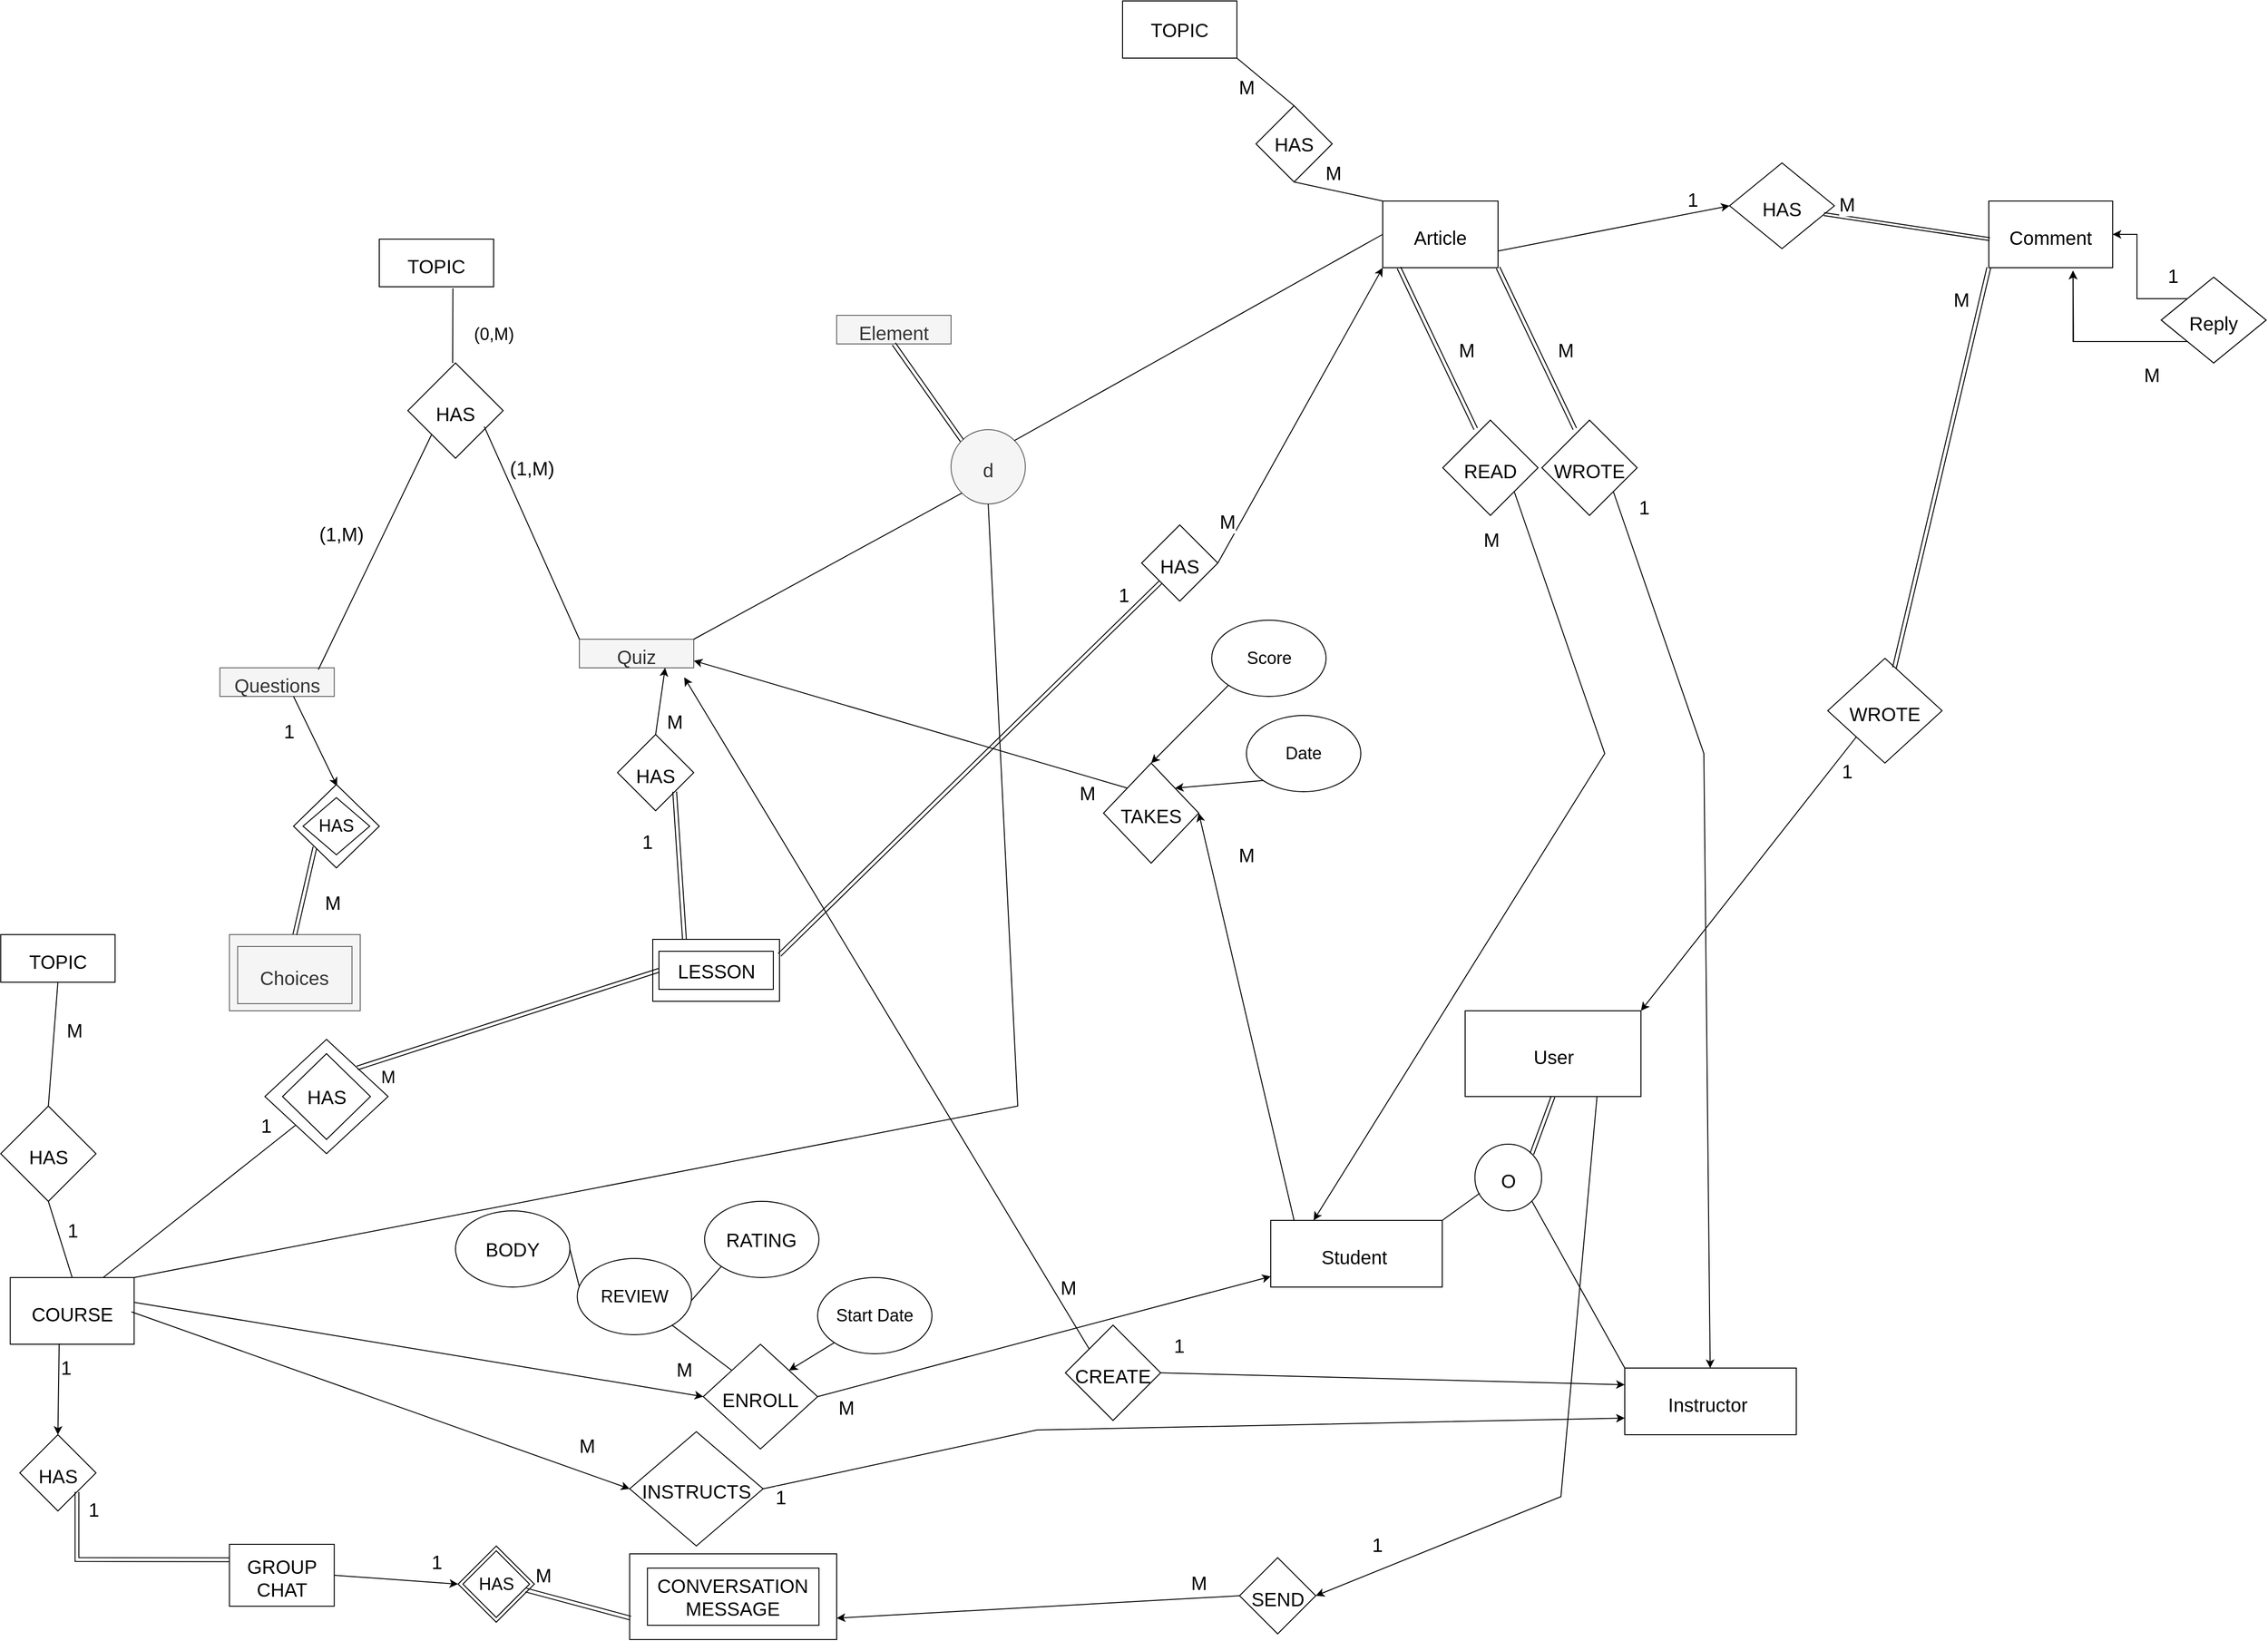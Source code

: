 <mxfile pages="2">
    <diagram id="HpdsxBI1dH8TZCe0Te-M" name="Entities with relations">
        <mxGraphModel dx="4334" dy="1460" grid="1" gridSize="10" guides="1" tooltips="1" connect="1" arrows="1" fold="1" page="1" pageScale="1" pageWidth="827" pageHeight="1169" math="0" shadow="0">
            <root>
                <mxCell id="0"/>
                <mxCell id="1" parent="0"/>
                <mxCell id="spxTNeBxtqFX0eM1KkgY-1" value="&lt;font style=&quot;font-size: 20px;&quot;&gt;Article&lt;/font&gt;" style="rounded=0;whiteSpace=wrap;html=1;fontSize=20;spacingTop=5;" parent="1" vertex="1">
                    <mxGeometry x="353" y="250" width="121" height="70" as="geometry"/>
                </mxCell>
                <mxCell id="spxTNeBxtqFX0eM1KkgY-11" value="&lt;font style=&quot;font-size: 20px;&quot;&gt;Comment&lt;/font&gt;" style="rounded=0;whiteSpace=wrap;html=1;fontSize=20;spacingTop=5;" parent="1" vertex="1">
                    <mxGeometry x="989" y="250" width="130" height="70" as="geometry"/>
                </mxCell>
                <mxCell id="spxTNeBxtqFX0eM1KkgY-22" value="HAS" style="rhombus;whiteSpace=wrap;html=1;labelBorderColor=none;strokeWidth=1;fontSize=20;fontColor=#000000;spacingTop=5;" parent="1" vertex="1">
                    <mxGeometry x="717" y="210" width="110" height="90" as="geometry"/>
                </mxCell>
                <mxCell id="spxTNeBxtqFX0eM1KkgY-23" value="" style="endArrow=classic;html=1;rounded=0;fontSize=20;fontColor=#000000;exitX=1;exitY=0.75;exitDx=0;exitDy=0;entryX=0;entryY=0.5;entryDx=0;entryDy=0;spacingTop=5;" parent="1" source="spxTNeBxtqFX0eM1KkgY-1" target="spxTNeBxtqFX0eM1KkgY-22" edge="1">
                    <mxGeometry relative="1" as="geometry">
                        <mxPoint x="530" y="270" as="sourcePoint"/>
                        <mxPoint x="720" y="280" as="targetPoint"/>
                    </mxGeometry>
                </mxCell>
                <mxCell id="spxTNeBxtqFX0eM1KkgY-24" value="&lt;font style=&quot;font-size: 20px;&quot;&gt;1&lt;/font&gt;" style="edgeLabel;resizable=0;html=1;align=left;verticalAlign=bottom;labelBorderColor=none;strokeWidth=1;fontSize=20;fontColor=#000000;spacingTop=5;" parent="spxTNeBxtqFX0eM1KkgY-23" connectable="0" vertex="1">
                    <mxGeometry x="-1" relative="1" as="geometry">
                        <mxPoint x="146" y="283" as="offset"/>
                    </mxGeometry>
                </mxCell>
                <mxCell id="spxTNeBxtqFX0eM1KkgY-25" value="&lt;font style=&quot;font-size: 20px;&quot;&gt;TOPIC&lt;/font&gt;" style="rounded=0;whiteSpace=wrap;html=1;fontSize=20;spacingTop=5;" parent="1" vertex="1">
                    <mxGeometry x="-700" y="290" width="120" height="50" as="geometry"/>
                </mxCell>
                <mxCell id="spxTNeBxtqFX0eM1KkgY-31" value="M" style="shape=link;html=1;rounded=0;fontSize=20;fontColor=#000000;width=-3;exitX=0.9;exitY=0.597;exitDx=0;exitDy=0;exitPerimeter=0;spacingTop=5;" parent="1" source="spxTNeBxtqFX0eM1KkgY-22" edge="1">
                    <mxGeometry x="-0.754" y="17" width="100" relative="1" as="geometry">
                        <mxPoint x="820" y="290" as="sourcePoint"/>
                        <mxPoint x="990" y="290" as="targetPoint"/>
                        <mxPoint as="offset"/>
                    </mxGeometry>
                </mxCell>
                <mxCell id="spxTNeBxtqFX0eM1KkgY-34" value="WROTE" style="rhombus;whiteSpace=wrap;html=1;labelBorderColor=none;strokeWidth=1;fontSize=20;fontColor=#000000;spacingTop=5;" parent="1" vertex="1">
                    <mxGeometry x="520" y="480" width="100" height="100" as="geometry"/>
                </mxCell>
                <mxCell id="spxTNeBxtqFX0eM1KkgY-35" value="" style="endArrow=classic;html=1;rounded=0;fontSize=20;fontColor=#000000;exitX=1;exitY=1;exitDx=0;exitDy=0;spacingTop=5;" parent="1" source="spxTNeBxtqFX0eM1KkgY-34" target="spxTNeBxtqFX0eM1KkgY-54" edge="1">
                    <mxGeometry relative="1" as="geometry">
                        <mxPoint x="700" y="580" as="sourcePoint"/>
                        <mxPoint x="630" y="1300" as="targetPoint"/>
                        <Array as="points">
                            <mxPoint x="690" y="830"/>
                        </Array>
                    </mxGeometry>
                </mxCell>
                <mxCell id="spxTNeBxtqFX0eM1KkgY-36" value="M" style="edgeLabel;resizable=0;html=1;align=left;verticalAlign=bottom;labelBorderColor=none;strokeWidth=1;fontSize=20;fontColor=#000000;spacingTop=5;" parent="spxTNeBxtqFX0eM1KkgY-35" connectable="0" vertex="1">
                    <mxGeometry x="-1" relative="1" as="geometry">
                        <mxPoint x="-60" y="-135" as="offset"/>
                    </mxGeometry>
                </mxCell>
                <mxCell id="spxTNeBxtqFX0eM1KkgY-39" value="" style="shape=link;html=1;rounded=0;fontSize=20;fontColor=#000000;entryX=1;entryY=1;entryDx=0;entryDy=0;exitX=0.346;exitY=0.092;exitDx=0;exitDy=0;exitPerimeter=0;spacingTop=5;" parent="1" source="spxTNeBxtqFX0eM1KkgY-34" target="spxTNeBxtqFX0eM1KkgY-1" edge="1">
                    <mxGeometry width="100" relative="1" as="geometry">
                        <mxPoint x="560" y="450" as="sourcePoint"/>
                        <mxPoint x="350" y="250" as="targetPoint"/>
                        <Array as="points"/>
                    </mxGeometry>
                </mxCell>
                <mxCell id="spxTNeBxtqFX0eM1KkgY-40" value="WROTE" style="rhombus;whiteSpace=wrap;html=1;fontSize=20;spacingTop=5;" parent="1" vertex="1">
                    <mxGeometry x="820" y="730" width="120" height="110" as="geometry"/>
                </mxCell>
                <mxCell id="spxTNeBxtqFX0eM1KkgY-44" style="edgeStyle=orthogonalEdgeStyle;rounded=0;orthogonalLoop=1;jettySize=auto;html=1;exitX=0;exitY=1;exitDx=0;exitDy=0;entryX=0.68;entryY=1.045;entryDx=0;entryDy=0;entryPerimeter=0;fontSize=20;spacingTop=5;" parent="1" source="spxTNeBxtqFX0eM1KkgY-46" target="spxTNeBxtqFX0eM1KkgY-11" edge="1">
                    <mxGeometry relative="1" as="geometry"/>
                </mxCell>
                <mxCell id="spxTNeBxtqFX0eM1KkgY-45" style="edgeStyle=orthogonalEdgeStyle;rounded=0;orthogonalLoop=1;jettySize=auto;html=1;exitX=1;exitY=0;exitDx=0;exitDy=0;entryX=1;entryY=0.5;entryDx=0;entryDy=0;fontSize=20;spacingTop=5;" parent="1" source="spxTNeBxtqFX0eM1KkgY-46" target="spxTNeBxtqFX0eM1KkgY-11" edge="1">
                    <mxGeometry relative="1" as="geometry">
                        <mxPoint x="1230" y="290" as="targetPoint"/>
                    </mxGeometry>
                </mxCell>
                <mxCell id="spxTNeBxtqFX0eM1KkgY-46" value="Reply" style="rhombus;whiteSpace=wrap;html=1;labelBorderColor=none;strokeWidth=1;fontSize=20;fontColor=#000000;spacingTop=5;" parent="1" vertex="1">
                    <mxGeometry x="1170" y="330" width="110" height="90" as="geometry"/>
                </mxCell>
                <mxCell id="spxTNeBxtqFX0eM1KkgY-53" value="&lt;span style=&quot;font-size: 20px;&quot;&gt;Student&amp;nbsp;&lt;br style=&quot;font-size: 20px;&quot;&gt;&lt;/span&gt;" style="rounded=0;whiteSpace=wrap;html=1;fontSize=20;spacingTop=5;" parent="1" vertex="1">
                    <mxGeometry x="235.5" y="1320" width="180" height="70" as="geometry"/>
                </mxCell>
                <mxCell id="spxTNeBxtqFX0eM1KkgY-54" value="&lt;span style=&quot;font-size: 20px;&quot;&gt;Instructor&amp;nbsp;&lt;/span&gt;&lt;span style=&quot;font-size: 20px;&quot;&gt;&lt;br style=&quot;font-size: 20px;&quot;&gt;&lt;/span&gt;" style="rounded=0;whiteSpace=wrap;html=1;fontSize=20;spacingTop=5;" parent="1" vertex="1">
                    <mxGeometry x="607" y="1475" width="180" height="70" as="geometry"/>
                </mxCell>
                <mxCell id="spxTNeBxtqFX0eM1KkgY-59" value="O" style="ellipse;whiteSpace=wrap;html=1;aspect=fixed;fontSize=20;spacingTop=5;" parent="1" vertex="1">
                    <mxGeometry x="449.75" y="1240" width="70" height="70" as="geometry"/>
                </mxCell>
                <mxCell id="spxTNeBxtqFX0eM1KkgY-62" value="&lt;span style=&quot;font-size: 20px;&quot;&gt;User&lt;/span&gt;" style="rounded=0;whiteSpace=wrap;html=1;fontSize=20;spacingTop=5;" parent="1" vertex="1">
                    <mxGeometry x="439.5" y="1100" width="184.5" height="90" as="geometry"/>
                </mxCell>
                <mxCell id="spxTNeBxtqFX0eM1KkgY-78" value="&lt;span style=&quot;font-size: 20px;&quot;&gt;COURSE&lt;/span&gt;" style="rounded=0;whiteSpace=wrap;html=1;fontSize=20;spacingTop=5;" parent="1" vertex="1">
                    <mxGeometry x="-1087.25" y="1380" width="130" height="70" as="geometry"/>
                </mxCell>
                <mxCell id="spxTNeBxtqFX0eM1KkgY-85" value="" style="endArrow=classic;html=1;rounded=0;fontSize=20;exitX=1;exitY=0.5;exitDx=0;exitDy=0;spacingTop=5;" parent="1" source="spxTNeBxtqFX0eM1KkgY-89" target="spxTNeBxtqFX0eM1KkgY-53" edge="1">
                    <mxGeometry relative="1" as="geometry">
                        <mxPoint x="-947.25" y="1345" as="sourcePoint"/>
                        <mxPoint x="-517.25" y="1405" as="targetPoint"/>
                    </mxGeometry>
                </mxCell>
                <mxCell id="spxTNeBxtqFX0eM1KkgY-86" value="M" style="edgeLabel;resizable=0;html=1;align=left;verticalAlign=bottom;fontSize=20;spacingTop=5;" parent="spxTNeBxtqFX0eM1KkgY-85" connectable="0" vertex="1">
                    <mxGeometry x="-1" relative="1" as="geometry">
                        <mxPoint x="20" y="25" as="offset"/>
                    </mxGeometry>
                </mxCell>
                <mxCell id="spxTNeBxtqFX0eM1KkgY-87" value="" style="endArrow=classic;html=1;rounded=0;fontSize=20;entryX=0;entryY=0.5;entryDx=0;entryDy=0;spacingTop=5;" parent="1" target="spxTNeBxtqFX0eM1KkgY-89" edge="1">
                    <mxGeometry relative="1" as="geometry">
                        <mxPoint x="-957.25" y="1406" as="sourcePoint"/>
                        <mxPoint x="-787.25" y="1406" as="targetPoint"/>
                    </mxGeometry>
                </mxCell>
                <mxCell id="spxTNeBxtqFX0eM1KkgY-88" value="M" style="edgeLabel;resizable=0;html=1;align=left;verticalAlign=bottom;fontSize=20;spacingTop=5;" parent="spxTNeBxtqFX0eM1KkgY-87" connectable="0" vertex="1">
                    <mxGeometry x="-1" relative="1" as="geometry">
                        <mxPoint x="567" y="84" as="offset"/>
                    </mxGeometry>
                </mxCell>
                <mxCell id="spxTNeBxtqFX0eM1KkgY-89" value="ENROLL" style="rhombus;whiteSpace=wrap;html=1;fontSize=20;spacingTop=5;" parent="1" vertex="1">
                    <mxGeometry x="-360" y="1450" width="120" height="110" as="geometry"/>
                </mxCell>
                <mxCell id="spxTNeBxtqFX0eM1KkgY-91" value="&lt;span style=&quot;font-size: 20px;&quot;&gt;LESSON&lt;/span&gt;&lt;span style=&quot;font-size: 20px;&quot;&gt;&lt;br style=&quot;font-size: 20px;&quot;&gt;&lt;/span&gt;" style="rounded=0;whiteSpace=wrap;html=1;fontSize=20;spacingTop=5;" parent="1" vertex="1">
                    <mxGeometry x="-413" y="1025" width="133" height="65" as="geometry"/>
                </mxCell>
                <mxCell id="spxTNeBxtqFX0eM1KkgY-103" value="HAS" style="rhombus;whiteSpace=wrap;html=1;fontSize=20;spacingTop=5;" parent="1" vertex="1">
                    <mxGeometry x="100" y="590" width="80" height="80" as="geometry"/>
                </mxCell>
                <mxCell id="spxTNeBxtqFX0eM1KkgY-106" value="" style="endArrow=classic;html=1;rounded=0;fontSize=20;exitX=1;exitY=0.5;exitDx=0;exitDy=0;spacingTop=5;entryX=0;entryY=1;entryDx=0;entryDy=0;" parent="1" source="spxTNeBxtqFX0eM1KkgY-103" target="spxTNeBxtqFX0eM1KkgY-1" edge="1">
                    <mxGeometry relative="1" as="geometry">
                        <mxPoint x="-130.0" y="860" as="sourcePoint"/>
                        <mxPoint x="401.272" y="296.57" as="targetPoint"/>
                        <Array as="points"/>
                    </mxGeometry>
                </mxCell>
                <mxCell id="spxTNeBxtqFX0eM1KkgY-107" value="M" style="edgeLabel;resizable=0;html=1;align=left;verticalAlign=bottom;fontSize=20;spacingTop=5;" parent="spxTNeBxtqFX0eM1KkgY-106" connectable="0" vertex="1">
                    <mxGeometry x="-1" relative="1" as="geometry">
                        <mxPoint y="-30" as="offset"/>
                    </mxGeometry>
                </mxCell>
                <mxCell id="spxTNeBxtqFX0eM1KkgY-108" value="HAS" style="rhombus;whiteSpace=wrap;html=1;fontSize=20;spacingTop=5;" parent="1" vertex="1">
                    <mxGeometry x="-450" y="810" width="80" height="80" as="geometry"/>
                </mxCell>
                <mxCell id="spxTNeBxtqFX0eM1KkgY-114" value="&lt;span style=&quot;font-size: 20px;&quot;&gt;GROUP CHAT&lt;/span&gt;" style="rounded=0;whiteSpace=wrap;html=1;fontSize=20;spacingTop=5;" parent="1" vertex="1">
                    <mxGeometry x="-857.25" y="1660" width="110" height="65" as="geometry"/>
                </mxCell>
                <mxCell id="spxTNeBxtqFX0eM1KkgY-120" value="&lt;font style=&quot;font-size: 20px;&quot;&gt;HAS&lt;/font&gt;" style="rhombus;whiteSpace=wrap;html=1;fontSize=20;spacingTop=5;" parent="1" vertex="1">
                    <mxGeometry x="-1077.25" y="1545" width="80" height="80" as="geometry"/>
                </mxCell>
                <mxCell id="spxTNeBxtqFX0eM1KkgY-121" value="" style="endArrow=classic;html=1;rounded=0;fontSize=20;entryX=0.5;entryY=0;entryDx=0;entryDy=0;exitX=0.395;exitY=0.989;exitDx=0;exitDy=0;exitPerimeter=0;spacingTop=5;" parent="1" source="spxTNeBxtqFX0eM1KkgY-78" target="spxTNeBxtqFX0eM1KkgY-120" edge="1">
                    <mxGeometry relative="1" as="geometry">
                        <mxPoint x="-1037.25" y="1465" as="sourcePoint"/>
                        <mxPoint x="-937.25" y="1475" as="targetPoint"/>
                    </mxGeometry>
                </mxCell>
                <mxCell id="spxTNeBxtqFX0eM1KkgY-122" value="1" style="edgeLabel;resizable=0;html=1;align=left;verticalAlign=bottom;fontSize=20;spacingTop=5;" parent="spxTNeBxtqFX0eM1KkgY-121" connectable="0" vertex="1">
                    <mxGeometry x="-1" relative="1" as="geometry">
                        <mxPoint y="39" as="offset"/>
                    </mxGeometry>
                </mxCell>
                <mxCell id="spxTNeBxtqFX0eM1KkgY-125" value="&lt;span style=&quot;font-size: 20px;&quot;&gt;&lt;br style=&quot;font-size: 20px;&quot;&gt;&lt;/span&gt;" style="rounded=0;whiteSpace=wrap;html=1;fontSize=20;spacingTop=5;" parent="1" vertex="1">
                    <mxGeometry x="-437.25" y="1670" width="217.25" height="90" as="geometry"/>
                </mxCell>
                <mxCell id="spxTNeBxtqFX0eM1KkgY-130" value="&lt;font style=&quot;font-size: 20px;&quot;&gt;HAS&lt;/font&gt;" style="rhombus;whiteSpace=wrap;html=1;fontSize=20;spacingTop=5;" parent="1" vertex="1">
                    <mxGeometry x="-617.25" y="1661.77" width="80" height="80" as="geometry"/>
                </mxCell>
                <mxCell id="spxTNeBxtqFX0eM1KkgY-131" value="" style="endArrow=classic;html=1;rounded=0;fontSize=20;entryX=0;entryY=0.5;entryDx=0;entryDy=0;exitX=1;exitY=0.5;exitDx=0;exitDy=0;spacingTop=5;" parent="1" source="spxTNeBxtqFX0eM1KkgY-114" target="spxTNeBxtqFX0eM1KkgY-130" edge="1">
                    <mxGeometry relative="1" as="geometry">
                        <mxPoint x="-1025.9" y="1459.23" as="sourcePoint"/>
                        <mxPoint x="-1027.25" y="1555" as="targetPoint"/>
                    </mxGeometry>
                </mxCell>
                <mxCell id="spxTNeBxtqFX0eM1KkgY-132" value="1" style="edgeLabel;resizable=0;html=1;align=left;verticalAlign=bottom;fontSize=20;spacingTop=5;" parent="spxTNeBxtqFX0eM1KkgY-131" connectable="0" vertex="1">
                    <mxGeometry x="-1" relative="1" as="geometry">
                        <mxPoint x="100" as="offset"/>
                    </mxGeometry>
                </mxCell>
                <mxCell id="spxTNeBxtqFX0eM1KkgY-138" value="&lt;span style=&quot;font-size: 20px;&quot;&gt;SEND&lt;/span&gt;" style="rhombus;whiteSpace=wrap;html=1;fontSize=20;spacingTop=5;" parent="1" vertex="1">
                    <mxGeometry x="202.75" y="1674" width="80" height="80" as="geometry"/>
                </mxCell>
                <mxCell id="spxTNeBxtqFX0eM1KkgY-139" value="" style="endArrow=classic;html=1;rounded=0;fontSize=20;entryX=1;entryY=0.5;entryDx=0;entryDy=0;exitX=0.75;exitY=1;exitDx=0;exitDy=0;spacingTop=5;" parent="1" source="spxTNeBxtqFX0eM1KkgY-62" target="spxTNeBxtqFX0eM1KkgY-138" edge="1">
                    <mxGeometry relative="1" as="geometry">
                        <mxPoint x="-309.5" y="1441.8" as="sourcePoint"/>
                        <mxPoint x="-452.25" y="1505" as="targetPoint"/>
                        <Array as="points">
                            <mxPoint x="540" y="1610"/>
                        </Array>
                    </mxGeometry>
                </mxCell>
                <mxCell id="spxTNeBxtqFX0eM1KkgY-140" value="1" style="edgeLabel;resizable=0;html=1;align=left;verticalAlign=bottom;fontSize=20;spacingTop=5;" parent="spxTNeBxtqFX0eM1KkgY-139" connectable="0" vertex="1">
                    <mxGeometry x="-1" relative="1" as="geometry">
                        <mxPoint x="-238" y="484" as="offset"/>
                    </mxGeometry>
                </mxCell>
                <mxCell id="spxTNeBxtqFX0eM1KkgY-141" value="" style="endArrow=classic;html=1;rounded=0;fontSize=20;entryX=1;entryY=0.75;entryDx=0;entryDy=0;exitX=0;exitY=0.5;exitDx=0;exitDy=0;spacingTop=5;" parent="1" source="spxTNeBxtqFX0eM1KkgY-138" target="spxTNeBxtqFX0eM1KkgY-125" edge="1">
                    <mxGeometry relative="1" as="geometry">
                        <mxPoint x="-452.25" y="1585" as="sourcePoint"/>
                        <mxPoint x="-398.56" y="1677.6" as="targetPoint"/>
                        <Array as="points"/>
                    </mxGeometry>
                </mxCell>
                <mxCell id="spxTNeBxtqFX0eM1KkgY-142" value="M" style="edgeLabel;resizable=0;html=1;align=left;verticalAlign=bottom;fontSize=20;spacingTop=5;" parent="spxTNeBxtqFX0eM1KkgY-141" connectable="0" vertex="1">
                    <mxGeometry x="-1" relative="1" as="geometry">
                        <mxPoint x="-53" as="offset"/>
                    </mxGeometry>
                </mxCell>
                <mxCell id="spxTNeBxtqFX0eM1KkgY-144" value="M" style="shape=link;html=1;rounded=0;fontSize=20;entryX=0;entryY=0.75;entryDx=0;entryDy=0;spacingTop=5;" parent="1" edge="1">
                    <mxGeometry x="-0.789" y="22" width="100" relative="1" as="geometry">
                        <mxPoint x="-546.25" y="1708" as="sourcePoint"/>
                        <mxPoint x="-436.25" y="1737.5" as="targetPoint"/>
                        <mxPoint x="1" as="offset"/>
                    </mxGeometry>
                </mxCell>
                <mxCell id="spxTNeBxtqFX0eM1KkgY-145" value="1" style="shape=link;html=1;rounded=0;fontSize=20;spacingTop=5;exitX=0.25;exitY=0;exitDx=0;exitDy=0;" parent="1" source="spxTNeBxtqFX0eM1KkgY-91" edge="1">
                    <mxGeometry x="0.372" y="32" width="100" relative="1" as="geometry">
                        <mxPoint x="-570" y="1120" as="sourcePoint"/>
                        <mxPoint x="-390" y="870" as="targetPoint"/>
                        <mxPoint y="-1" as="offset"/>
                    </mxGeometry>
                </mxCell>
                <mxCell id="spxTNeBxtqFX0eM1KkgY-146" value="1" style="shape=link;html=1;rounded=0;fontSize=20;entryX=0;entryY=1;entryDx=0;entryDy=0;exitX=1;exitY=0.25;exitDx=0;exitDy=0;spacingTop=5;" parent="1" source="spxTNeBxtqFX0eM1KkgY-91" target="spxTNeBxtqFX0eM1KkgY-103" edge="1">
                    <mxGeometry x="0.875" y="20" width="100" relative="1" as="geometry">
                        <mxPoint x="-537.25" y="1160" as="sourcePoint"/>
                        <mxPoint x="-427.25" y="1215" as="targetPoint"/>
                        <Array as="points"/>
                        <mxPoint as="offset"/>
                    </mxGeometry>
                </mxCell>
                <mxCell id="spxTNeBxtqFX0eM1KkgY-147" value="1" style="shape=link;html=1;rounded=0;fontSize=20;exitX=0;exitY=0.25;exitDx=0;exitDy=0;entryX=1;entryY=1;entryDx=0;entryDy=0;spacingTop=5;" parent="1" source="spxTNeBxtqFX0eM1KkgY-114" target="spxTNeBxtqFX0eM1KkgY-120" edge="1">
                    <mxGeometry x="0.87" y="-17" width="100" relative="1" as="geometry">
                        <mxPoint x="-1097.25" y="1685" as="sourcePoint"/>
                        <mxPoint x="-917.25" y="1645" as="targetPoint"/>
                        <Array as="points">
                            <mxPoint x="-1017.25" y="1676"/>
                        </Array>
                        <mxPoint as="offset"/>
                    </mxGeometry>
                </mxCell>
                <mxCell id="spxTNeBxtqFX0eM1KkgY-150" value="INSTRUCTS" style="rhombus;whiteSpace=wrap;html=1;fontSize=20;spacingTop=5;" parent="1" vertex="1">
                    <mxGeometry x="-437.25" y="1541.77" width="140" height="120" as="geometry"/>
                </mxCell>
                <mxCell id="spxTNeBxtqFX0eM1KkgY-151" value="" style="endArrow=classic;html=1;rounded=0;fontSize=20;entryX=0;entryY=0.5;entryDx=0;entryDy=0;spacingTop=5;" parent="1" target="spxTNeBxtqFX0eM1KkgY-150" edge="1">
                    <mxGeometry relative="1" as="geometry">
                        <mxPoint x="-960" y="1416" as="sourcePoint"/>
                        <mxPoint x="-747.25" y="1355" as="targetPoint"/>
                    </mxGeometry>
                </mxCell>
                <mxCell id="spxTNeBxtqFX0eM1KkgY-152" value="M" style="edgeLabel;resizable=0;html=1;align=left;verticalAlign=bottom;fontSize=20;spacingTop=5;" parent="spxTNeBxtqFX0eM1KkgY-151" connectable="0" vertex="1">
                    <mxGeometry x="-1" relative="1" as="geometry">
                        <mxPoint x="468" y="154" as="offset"/>
                    </mxGeometry>
                </mxCell>
                <mxCell id="spxTNeBxtqFX0eM1KkgY-153" value="" style="endArrow=classic;html=1;rounded=0;fontSize=20;exitX=1;exitY=0.5;exitDx=0;exitDy=0;entryX=0;entryY=0.75;entryDx=0;entryDy=0;spacingTop=5;" parent="1" source="spxTNeBxtqFX0eM1KkgY-150" target="spxTNeBxtqFX0eM1KkgY-54" edge="1">
                    <mxGeometry relative="1" as="geometry">
                        <mxPoint x="-647.25" y="1355" as="sourcePoint"/>
                        <mxPoint x="245.5" y="1364.084" as="targetPoint"/>
                        <Array as="points">
                            <mxPoint x="-10" y="1540"/>
                        </Array>
                    </mxGeometry>
                </mxCell>
                <mxCell id="spxTNeBxtqFX0eM1KkgY-154" value="1" style="edgeLabel;resizable=0;html=1;align=left;verticalAlign=bottom;fontSize=20;spacingTop=5;" parent="spxTNeBxtqFX0eM1KkgY-153" connectable="0" vertex="1">
                    <mxGeometry x="-1" relative="1" as="geometry">
                        <mxPoint x="11" y="23" as="offset"/>
                    </mxGeometry>
                </mxCell>
                <mxCell id="spxTNeBxtqFX0eM1KkgY-162" value="M" style="shape=link;html=1;rounded=0;fontSize=20;fontColor=#000000;entryX=0;entryY=1;entryDx=0;entryDy=0;spacingTop=5;" parent="1" target="spxTNeBxtqFX0eM1KkgY-11" edge="1">
                    <mxGeometry x="0.834" y="21" width="100" relative="1" as="geometry">
                        <mxPoint x="890.0" y="740" as="sourcePoint"/>
                        <mxPoint x="1010" y="330" as="targetPoint"/>
                        <Array as="points"/>
                        <mxPoint as="offset"/>
                    </mxGeometry>
                </mxCell>
                <mxCell id="spxTNeBxtqFX0eM1KkgY-163" value="HAS" style="rhombus;whiteSpace=wrap;html=1;fontSize=20;spacingTop=5;" parent="1" vertex="1">
                    <mxGeometry x="-670" y="420" width="100" height="100" as="geometry"/>
                </mxCell>
                <mxCell id="spxTNeBxtqFX0eM1KkgY-170" value="Element" style="rounded=0;whiteSpace=wrap;html=1;fillColor=#f5f5f5;fontColor=#333333;strokeColor=#666666;fontSize=20;spacingTop=5;" parent="1" vertex="1">
                    <mxGeometry x="-220" y="370" width="120" height="30" as="geometry"/>
                </mxCell>
                <mxCell id="spxTNeBxtqFX0eM1KkgY-181" value="Quiz" style="rounded=0;whiteSpace=wrap;html=1;fillColor=#f5f5f5;fontColor=#333333;strokeColor=#666666;fontSize=20;spacingTop=5;" parent="1" vertex="1">
                    <mxGeometry x="-490" y="710" width="120" height="30" as="geometry"/>
                </mxCell>
                <mxCell id="spxTNeBxtqFX0eM1KkgY-182" value="Questions" style="rounded=0;whiteSpace=wrap;html=1;fillColor=#f5f5f5;fontColor=#333333;strokeColor=#666666;fontSize=20;spacingTop=5;" parent="1" vertex="1">
                    <mxGeometry x="-867.25" y="740" width="120" height="30" as="geometry"/>
                </mxCell>
                <mxCell id="spxTNeBxtqFX0eM1KkgY-183" value="d" style="ellipse;whiteSpace=wrap;html=1;aspect=fixed;fontSize=20;fontColor=#333333;rounded=0;fillColor=#f5f5f5;strokeColor=#666666;spacingTop=5;" parent="1" vertex="1">
                    <mxGeometry x="-100" y="490" width="78" height="78" as="geometry"/>
                </mxCell>
                <mxCell id="spxTNeBxtqFX0eM1KkgY-193" value="Choices" style="rounded=0;whiteSpace=wrap;html=1;fillColor=#f5f5f5;fontColor=#333333;strokeColor=#666666;absoluteArcSize=0;double=1;snapToPoint=1;fixDash=0;autosize=0;container=0;dropTarget=0;collapsible=0;backgroundOutline=1;comic=0;treeMoving=0;treeFolding=0;perimeterSpacing=0;strokeWidth=1;fontSize=20;spacingTop=5;" parent="1" vertex="1">
                    <mxGeometry x="-857.25" y="1020" width="137.25" height="80" as="geometry"/>
                </mxCell>
                <mxCell id="spxTNeBxtqFX0eM1KkgY-213" value="M" style="shape=link;html=1;rounded=0;fontSize=20;spacingTop=5;exitX=0;exitY=1;exitDx=0;exitDy=0;entryX=0.5;entryY=0;entryDx=0;entryDy=0;" parent="1" source="spxTNeBxtqFX0eM1KkgY-266" target="spxTNeBxtqFX0eM1KkgY-193" edge="1">
                    <mxGeometry x="0.062" y="30" width="100" relative="1" as="geometry">
                        <mxPoint x="-940" y="950" as="sourcePoint"/>
                        <mxPoint x="-1050" y="1060" as="targetPoint"/>
                        <mxPoint as="offset"/>
                    </mxGeometry>
                </mxCell>
                <mxCell id="spxTNeBxtqFX0eM1KkgY-214" value="" style="endArrow=classic;html=1;rounded=0;exitX=0.596;exitY=0.943;exitDx=0;exitDy=0;entryX=0.5;entryY=0;entryDx=0;entryDy=0;exitPerimeter=0;fontSize=20;spacingTop=5;" parent="1" edge="1">
                    <mxGeometry relative="1" as="geometry">
                        <mxPoint x="-790" y="770" as="sourcePoint"/>
                        <mxPoint x="-744.27" y="864.21" as="targetPoint"/>
                    </mxGeometry>
                </mxCell>
                <mxCell id="spxTNeBxtqFX0eM1KkgY-215" value="1" style="edgeLabel;resizable=0;html=1;align=left;verticalAlign=bottom;fontSize=20;spacingTop=5;" parent="spxTNeBxtqFX0eM1KkgY-214" connectable="0" vertex="1">
                    <mxGeometry x="-1" relative="1" as="geometry">
                        <mxPoint x="-12" y="50" as="offset"/>
                    </mxGeometry>
                </mxCell>
                <mxCell id="spxTNeBxtqFX0eM1KkgY-221" value="" style="endArrow=classic;html=1;rounded=0;fontSize=20;exitX=0.5;exitY=0;exitDx=0;exitDy=0;spacingTop=5;entryX=0.75;entryY=1;entryDx=0;entryDy=0;" parent="1" source="spxTNeBxtqFX0eM1KkgY-108" target="spxTNeBxtqFX0eM1KkgY-181" edge="1">
                    <mxGeometry relative="1" as="geometry">
                        <mxPoint x="-120" y="850" as="sourcePoint"/>
                        <mxPoint x="419.5" y="290" as="targetPoint"/>
                        <Array as="points"/>
                    </mxGeometry>
                </mxCell>
                <mxCell id="spxTNeBxtqFX0eM1KkgY-222" value="M" style="edgeLabel;resizable=0;html=1;align=left;verticalAlign=bottom;fontSize=20;spacingTop=5;" parent="spxTNeBxtqFX0eM1KkgY-221" connectable="0" vertex="1">
                    <mxGeometry x="-1" relative="1" as="geometry">
                        <mxPoint x="10" as="offset"/>
                    </mxGeometry>
                </mxCell>
                <mxCell id="spxTNeBxtqFX0eM1KkgY-230" value="CONVERSATION MESSAGE" style="rounded=0;whiteSpace=wrap;html=1;fontSize=20;" parent="1" vertex="1">
                    <mxGeometry x="-418.62" y="1685" width="180" height="60" as="geometry"/>
                </mxCell>
                <mxCell id="spxTNeBxtqFX0eM1KkgY-232" value="TAKES" style="rhombus;whiteSpace=wrap;html=1;fontSize=20;spacingTop=5;" parent="1" vertex="1">
                    <mxGeometry x="60" y="840" width="100" height="105" as="geometry"/>
                </mxCell>
                <mxCell id="spxTNeBxtqFX0eM1KkgY-233" value="" style="endArrow=classic;html=1;rounded=0;fontSize=20;exitX=0;exitY=0;exitDx=0;exitDy=0;spacingTop=5;entryX=1;entryY=0.75;entryDx=0;entryDy=0;" parent="1" source="spxTNeBxtqFX0eM1KkgY-232" target="spxTNeBxtqFX0eM1KkgY-181" edge="1">
                    <mxGeometry relative="1" as="geometry">
                        <mxPoint x="-627.25" y="820" as="sourcePoint"/>
                        <mxPoint x="-764.25" y="727" as="targetPoint"/>
                        <Array as="points"/>
                    </mxGeometry>
                </mxCell>
                <mxCell id="spxTNeBxtqFX0eM1KkgY-234" value="M" style="edgeLabel;resizable=0;html=1;align=left;verticalAlign=bottom;fontSize=20;spacingTop=5;" parent="spxTNeBxtqFX0eM1KkgY-233" connectable="0" vertex="1">
                    <mxGeometry x="-1" relative="1" as="geometry">
                        <mxPoint x="-52" y="19" as="offset"/>
                    </mxGeometry>
                </mxCell>
                <mxCell id="spxTNeBxtqFX0eM1KkgY-235" value="" style="endArrow=classic;html=1;rounded=0;fontSize=20;entryX=1;entryY=0.5;entryDx=0;entryDy=0;spacingTop=5;" parent="1" target="spxTNeBxtqFX0eM1KkgY-232" edge="1">
                    <mxGeometry relative="1" as="geometry">
                        <mxPoint x="260" y="1320" as="sourcePoint"/>
                        <mxPoint x="-607.25" y="880" as="targetPoint"/>
                        <Array as="points"/>
                    </mxGeometry>
                </mxCell>
                <mxCell id="spxTNeBxtqFX0eM1KkgY-236" value="M" style="edgeLabel;resizable=0;html=1;align=left;verticalAlign=bottom;fontSize=20;spacingTop=5;" parent="spxTNeBxtqFX0eM1KkgY-235" connectable="0" vertex="1">
                    <mxGeometry x="-1" relative="1" as="geometry">
                        <mxPoint x="-60" y="-370" as="offset"/>
                    </mxGeometry>
                </mxCell>
                <mxCell id="spxTNeBxtqFX0eM1KkgY-249" value="" style="endArrow=classic;html=1;rounded=0;fontSize=20;fontColor=#000000;exitX=0;exitY=1;exitDx=0;exitDy=0;spacingTop=5;entryX=1;entryY=0;entryDx=0;entryDy=0;" parent="1" source="spxTNeBxtqFX0eM1KkgY-40" target="spxTNeBxtqFX0eM1KkgY-62" edge="1">
                    <mxGeometry relative="1" as="geometry">
                        <mxPoint x="621" y="535" as="sourcePoint"/>
                        <mxPoint x="640" y="1090" as="targetPoint"/>
                        <Array as="points"/>
                    </mxGeometry>
                </mxCell>
                <mxCell id="spxTNeBxtqFX0eM1KkgY-250" value="1" style="edgeLabel;resizable=0;html=1;align=left;verticalAlign=bottom;labelBorderColor=none;strokeWidth=1;fontSize=20;fontColor=#000000;spacingTop=5;" parent="spxTNeBxtqFX0eM1KkgY-249" connectable="0" vertex="1">
                    <mxGeometry x="-1" relative="1" as="geometry">
                        <mxPoint x="-17" y="50" as="offset"/>
                    </mxGeometry>
                </mxCell>
                <mxCell id="spxTNeBxtqFX0eM1KkgY-266" value="&lt;font style=&quot;font-size: 18px;&quot;&gt;HAS&lt;/font&gt;" style="rhombus;whiteSpace=wrap;html=1;" parent="1" vertex="1">
                    <mxGeometry x="-790" y="862.5" width="90" height="87.5" as="geometry"/>
                </mxCell>
                <mxCell id="spxTNeBxtqFX0eM1KkgY-269" value="&lt;font style=&quot;font-size: 20px;&quot;&gt;1&lt;/font&gt;" style="edgeLabel;resizable=0;html=1;align=left;verticalAlign=bottom;labelBorderColor=none;strokeWidth=1;fontSize=20;fontColor=#000000;spacingTop=5;" parent="1" connectable="0" vertex="1">
                    <mxGeometry x="930" y="690" as="geometry">
                        <mxPoint x="245" y="-348" as="offset"/>
                    </mxGeometry>
                </mxCell>
                <mxCell id="spxTNeBxtqFX0eM1KkgY-271" style="edgeStyle=orthogonalEdgeStyle;rounded=0;orthogonalLoop=1;jettySize=auto;html=1;exitX=0;exitY=1;exitDx=0;exitDy=0;entryX=0.68;entryY=1.045;entryDx=0;entryDy=0;entryPerimeter=0;fontSize=20;spacingTop=5;" parent="1" source="spxTNeBxtqFX0eM1KkgY-273" edge="1">
                    <mxGeometry relative="1" as="geometry">
                        <mxPoint x="1077.4" y="323.15" as="targetPoint"/>
                    </mxGeometry>
                </mxCell>
                <mxCell id="spxTNeBxtqFX0eM1KkgY-273" value="Reply" style="rhombus;whiteSpace=wrap;html=1;labelBorderColor=none;strokeWidth=1;fontSize=20;fontColor=#000000;spacingTop=5;" parent="1" vertex="1">
                    <mxGeometry x="1170" y="330" width="110" height="90" as="geometry"/>
                </mxCell>
                <mxCell id="spxTNeBxtqFX0eM1KkgY-274" value="&lt;font style=&quot;font-size: 20px;&quot;&gt;1&lt;/font&gt;" style="edgeLabel;resizable=0;html=1;align=left;verticalAlign=bottom;labelBorderColor=none;strokeWidth=1;fontSize=20;fontColor=#000000;spacingTop=5;" parent="1" connectable="0" vertex="1">
                    <mxGeometry x="425.5" y="610" as="geometry">
                        <mxPoint x="245" y="-348" as="offset"/>
                    </mxGeometry>
                </mxCell>
                <mxCell id="spxTNeBxtqFX0eM1KkgY-275" value="M" style="edgeLabel;resizable=0;html=1;align=left;verticalAlign=bottom;labelBorderColor=none;strokeWidth=1;fontSize=20;fontColor=#000000;spacingTop=5;" parent="1" connectable="0" vertex="1">
                    <mxGeometry x="950" y="370" as="geometry">
                        <mxPoint x="200" y="76" as="offset"/>
                    </mxGeometry>
                </mxCell>
                <mxCell id="2" value="&lt;font style=&quot;font-size: 20px;&quot;&gt;M&lt;/font&gt;" style="edgeLabel;resizable=0;html=1;align=left;verticalAlign=bottom;labelBorderColor=none;strokeWidth=1;fontSize=20;fontColor=#000000;spacingTop=5;" parent="1" connectable="0" vertex="1">
                    <mxGeometry x="466.0" y="610" as="geometry">
                        <mxPoint x="-9" y="9" as="offset"/>
                    </mxGeometry>
                </mxCell>
                <mxCell id="3" value="READ" style="rhombus;whiteSpace=wrap;html=1;labelBorderColor=none;strokeWidth=1;fontSize=20;fontColor=#000000;spacingTop=5;" parent="1" vertex="1">
                    <mxGeometry x="416" y="480" width="100" height="100" as="geometry"/>
                </mxCell>
                <mxCell id="4" value="" style="endArrow=classic;html=1;rounded=0;fontSize=20;fontColor=#000000;exitX=1;exitY=1;exitDx=0;exitDy=0;entryX=0.25;entryY=0;entryDx=0;entryDy=0;spacingTop=5;" parent="1" source="3" target="spxTNeBxtqFX0eM1KkgY-53" edge="1">
                    <mxGeometry relative="1" as="geometry">
                        <mxPoint x="596" y="580" as="sourcePoint"/>
                        <mxPoint x="481.425" y="1097.66" as="targetPoint"/>
                        <Array as="points">
                            <mxPoint x="586" y="830"/>
                        </Array>
                    </mxGeometry>
                </mxCell>
                <mxCell id="5" value="M" style="edgeLabel;resizable=0;html=1;align=left;verticalAlign=bottom;labelBorderColor=none;strokeWidth=1;fontSize=20;fontColor=#000000;spacingTop=5;" parent="4" connectable="0" vertex="1">
                    <mxGeometry x="-1" relative="1" as="geometry">
                        <mxPoint x="-60" y="-135" as="offset"/>
                    </mxGeometry>
                </mxCell>
                <mxCell id="6" value="" style="shape=link;html=1;rounded=0;fontSize=20;fontColor=#000000;entryX=1;entryY=1;entryDx=0;entryDy=0;exitX=0.346;exitY=0.092;exitDx=0;exitDy=0;exitPerimeter=0;spacingTop=5;" parent="1" source="3" edge="1">
                    <mxGeometry width="100" relative="1" as="geometry">
                        <mxPoint x="456" y="450" as="sourcePoint"/>
                        <mxPoint x="370.0" y="320.0" as="targetPoint"/>
                        <Array as="points"/>
                    </mxGeometry>
                </mxCell>
                <mxCell id="8" style="edgeStyle=none;html=1;exitX=0;exitY=1;exitDx=0;exitDy=0;entryX=1;entryY=0;entryDx=0;entryDy=0;" parent="1" source="7" target="spxTNeBxtqFX0eM1KkgY-89" edge="1">
                    <mxGeometry relative="1" as="geometry">
                        <mxPoint x="-304.562" y="1356.25" as="targetPoint"/>
                    </mxGeometry>
                </mxCell>
                <mxCell id="7" value="&lt;font style=&quot;font-size: 18px&quot;&gt;Start Date&lt;/font&gt;" style="ellipse;whiteSpace=wrap;html=1;" parent="1" vertex="1">
                    <mxGeometry x="-240" y="1380" width="120" height="80" as="geometry"/>
                </mxCell>
                <mxCell id="9" style="edgeStyle=none;html=1;exitX=0;exitY=1;exitDx=0;exitDy=0;entryX=1;entryY=0;entryDx=0;entryDy=0;" parent="1" source="10" target="spxTNeBxtqFX0eM1KkgY-232" edge="1">
                    <mxGeometry relative="1" as="geometry">
                        <mxPoint x="208.998" y="876.25" as="targetPoint"/>
                    </mxGeometry>
                </mxCell>
                <mxCell id="10" value="&lt;font style=&quot;font-size: 18px&quot;&gt;Date&lt;/font&gt;" style="ellipse;whiteSpace=wrap;html=1;" parent="1" vertex="1">
                    <mxGeometry x="210.0" y="790" width="120" height="80" as="geometry"/>
                </mxCell>
                <mxCell id="11" style="edgeStyle=none;html=1;exitX=0;exitY=1;exitDx=0;exitDy=0;entryX=0.5;entryY=0;entryDx=0;entryDy=0;" parent="1" source="12" target="spxTNeBxtqFX0eM1KkgY-232" edge="1">
                    <mxGeometry relative="1" as="geometry">
                        <mxPoint x="149" y="826.25" as="targetPoint"/>
                    </mxGeometry>
                </mxCell>
                <mxCell id="12" value="&lt;font style=&quot;font-size: 18px&quot;&gt;Score&lt;/font&gt;" style="ellipse;whiteSpace=wrap;html=1;" parent="1" vertex="1">
                    <mxGeometry x="173.56" y="690" width="120" height="80" as="geometry"/>
                </mxCell>
                <mxCell id="14" style="edgeStyle=none;html=1;exitX=1;exitY=0.5;exitDx=0;exitDy=0;entryX=0;entryY=0.25;entryDx=0;entryDy=0;" parent="1" source="13" target="spxTNeBxtqFX0eM1KkgY-54" edge="1">
                    <mxGeometry relative="1" as="geometry"/>
                </mxCell>
                <mxCell id="15" style="edgeStyle=none;html=1;exitX=0;exitY=0;exitDx=0;exitDy=0;" parent="1" source="13" edge="1">
                    <mxGeometry relative="1" as="geometry">
                        <mxPoint x="-380" y="750" as="targetPoint"/>
                    </mxGeometry>
                </mxCell>
                <mxCell id="13" value="CREATE" style="rhombus;whiteSpace=wrap;html=1;labelBorderColor=none;strokeWidth=1;fontSize=20;fontColor=#000000;spacingTop=5;" parent="1" vertex="1">
                    <mxGeometry x="20" y="1430" width="100" height="100" as="geometry"/>
                </mxCell>
                <mxCell id="16" value="M" style="edgeLabel;resizable=0;html=1;align=left;verticalAlign=bottom;fontSize=20;spacingTop=5;" parent="1" connectable="0" vertex="1">
                    <mxGeometry x="260" y="1032.5" as="geometry">
                        <mxPoint x="-247" y="372" as="offset"/>
                    </mxGeometry>
                </mxCell>
                <mxCell id="17" value="1" style="edgeLabel;resizable=0;html=1;align=left;verticalAlign=bottom;fontSize=20;spacingTop=5;" parent="1" connectable="0" vertex="1">
                    <mxGeometry x="-660" y="970.0" as="geometry">
                        <mxPoint x="792" y="495" as="offset"/>
                    </mxGeometry>
                </mxCell>
                <mxCell id="waV7JCgj-qbsBEwUhyzx-18" value="" style="endArrow=none;html=1;rounded=0;entryX=1;entryY=1;entryDx=0;entryDy=0;exitX=0;exitY=0;exitDx=0;exitDy=0;" parent="1" source="spxTNeBxtqFX0eM1KkgY-54" target="spxTNeBxtqFX0eM1KkgY-59" edge="1">
                    <mxGeometry width="50" height="50" relative="1" as="geometry">
                        <mxPoint x="500.0" y="1250" as="sourcePoint"/>
                        <mxPoint x="541.75" y="1200" as="targetPoint"/>
                    </mxGeometry>
                </mxCell>
                <mxCell id="waV7JCgj-qbsBEwUhyzx-19" value="" style="endArrow=none;html=1;rounded=0;exitX=1;exitY=0;exitDx=0;exitDy=0;entryX=0.073;entryY=0.736;entryDx=0;entryDy=0;entryPerimeter=0;" parent="1" source="spxTNeBxtqFX0eM1KkgY-53" target="spxTNeBxtqFX0eM1KkgY-59" edge="1">
                    <mxGeometry width="50" height="50" relative="1" as="geometry">
                        <mxPoint x="510.0" y="1260" as="sourcePoint"/>
                        <mxPoint x="470" y="1300" as="targetPoint"/>
                    </mxGeometry>
                </mxCell>
                <mxCell id="waV7JCgj-qbsBEwUhyzx-22" value="Choices" style="rounded=0;whiteSpace=wrap;html=1;fillColor=#f5f5f5;fontColor=#333333;strokeColor=#666666;absoluteArcSize=0;double=1;snapToPoint=1;fixDash=0;autosize=0;container=0;dropTarget=0;collapsible=0;backgroundOutline=1;comic=0;treeMoving=0;treeFolding=0;perimeterSpacing=0;strokeWidth=1;fontSize=20;spacingTop=5;" parent="1" vertex="1">
                    <mxGeometry x="-848.63" y="1032.5" width="120" height="60" as="geometry"/>
                </mxCell>
                <mxCell id="waV7JCgj-qbsBEwUhyzx-36" value="HAS" style="rhombus;whiteSpace=wrap;html=1;fontSize=18;" parent="1" vertex="1">
                    <mxGeometry x="-612.25" y="1666.77" width="70" height="70" as="geometry"/>
                </mxCell>
                <mxCell id="waV7JCgj-qbsBEwUhyzx-37" value="(0,M)" style="endArrow=none;html=1;rounded=0;fontSize=18;entryX=0.644;entryY=1.031;entryDx=0;entryDy=0;entryPerimeter=0;" parent="1" target="spxTNeBxtqFX0eM1KkgY-25" edge="1">
                    <mxGeometry x="-0.231" y="-43" width="50" height="50" relative="1" as="geometry">
                        <mxPoint x="-623" y="420" as="sourcePoint"/>
                        <mxPoint x="-600" y="630" as="targetPoint"/>
                        <mxPoint as="offset"/>
                    </mxGeometry>
                </mxCell>
                <mxCell id="waV7JCgj-qbsBEwUhyzx-45" value="" style="endArrow=none;html=1;rounded=0;labelBackgroundColor=#FFFFFF;fontSize=18;fontColor=#000000;entryX=0;entryY=0.5;entryDx=0;entryDy=0;exitX=1;exitY=0;exitDx=0;exitDy=0;" parent="1" source="spxTNeBxtqFX0eM1KkgY-183" target="spxTNeBxtqFX0eM1KkgY-1" edge="1">
                    <mxGeometry width="50" height="50" relative="1" as="geometry">
                        <mxPoint x="290" y="630" as="sourcePoint"/>
                        <mxPoint x="340" y="580" as="targetPoint"/>
                    </mxGeometry>
                </mxCell>
                <mxCell id="waV7JCgj-qbsBEwUhyzx-46" value="" style="endArrow=none;html=1;rounded=0;labelBackgroundColor=#FFFFFF;fontSize=18;fontColor=#000000;exitX=1;exitY=0;exitDx=0;exitDy=0;entryX=0.5;entryY=1;entryDx=0;entryDy=0;" parent="1" source="spxTNeBxtqFX0eM1KkgY-78" target="spxTNeBxtqFX0eM1KkgY-183" edge="1">
                    <mxGeometry width="50" height="50" relative="1" as="geometry">
                        <mxPoint x="-400" y="1310" as="sourcePoint"/>
                        <mxPoint x="-350" y="1260" as="targetPoint"/>
                        <Array as="points">
                            <mxPoint x="-30" y="1200"/>
                        </Array>
                    </mxGeometry>
                </mxCell>
                <mxCell id="waV7JCgj-qbsBEwUhyzx-47" value="" style="endArrow=none;html=1;rounded=0;labelBackgroundColor=#FFFFFF;fontSize=18;fontColor=#000000;entryX=0;entryY=1;entryDx=0;entryDy=0;exitX=1;exitY=0;exitDx=0;exitDy=0;" parent="1" source="spxTNeBxtqFX0eM1KkgY-181" target="spxTNeBxtqFX0eM1KkgY-183" edge="1">
                    <mxGeometry width="50" height="50" relative="1" as="geometry">
                        <mxPoint x="-400" y="800" as="sourcePoint"/>
                        <mxPoint x="-350" y="750" as="targetPoint"/>
                    </mxGeometry>
                </mxCell>
                <mxCell id="waV7JCgj-qbsBEwUhyzx-48" value="HAS" style="rhombus;whiteSpace=wrap;html=1;fontSize=18;fontColor=#000000;" parent="1" vertex="1">
                    <mxGeometry x="-780" y="876.25" width="70" height="60" as="geometry"/>
                </mxCell>
                <mxCell id="waV7JCgj-qbsBEwUhyzx-52" value="" style="shape=link;html=1;rounded=0;labelBackgroundColor=#FFFFFF;fontSize=18;fontColor=#000000;entryX=0.5;entryY=1;entryDx=0;entryDy=0;exitX=1;exitY=0;exitDx=0;exitDy=0;" parent="1" source="spxTNeBxtqFX0eM1KkgY-59" target="spxTNeBxtqFX0eM1KkgY-62" edge="1">
                    <mxGeometry width="100" relative="1" as="geometry">
                        <mxPoint x="570" y="1520" as="sourcePoint"/>
                        <mxPoint x="670" y="1520" as="targetPoint"/>
                    </mxGeometry>
                </mxCell>
                <mxCell id="XJENGt0yaM8Gy9nenZl1-17" value="" style="shape=link;html=1;rounded=0;labelBackgroundColor=#FFFFFF;fontSize=18;fontColor=#000000;entryX=0;entryY=0;entryDx=0;entryDy=0;exitX=0.5;exitY=1;exitDx=0;exitDy=0;" parent="1" source="spxTNeBxtqFX0eM1KkgY-170" target="spxTNeBxtqFX0eM1KkgY-183" edge="1">
                    <mxGeometry width="100" relative="1" as="geometry">
                        <mxPoint x="-230" y="710" as="sourcePoint"/>
                        <mxPoint x="-130" y="710" as="targetPoint"/>
                    </mxGeometry>
                </mxCell>
                <mxCell id="VzhIOhWXZpQaqpB6hcJ--17" value="&lt;font style=&quot;font-size: 20px;&quot;&gt;TOPIC&lt;/font&gt;" style="rounded=0;whiteSpace=wrap;html=1;fontSize=20;spacingTop=5;" parent="1" vertex="1">
                    <mxGeometry x="-1097.25" y="1020" width="120" height="50" as="geometry"/>
                </mxCell>
                <mxCell id="VzhIOhWXZpQaqpB6hcJ--24" value="LESSON" style="rounded=0;whiteSpace=wrap;html=1;fontSize=20;fontColor=#000000;" parent="1" vertex="1">
                    <mxGeometry x="-406.5" y="1037.5" width="120" height="40" as="geometry"/>
                </mxCell>
                <mxCell id="-YodF9tBBQtxqc8wtTt2-20" value="(1,M)" style="endArrow=none;html=1;rounded=0;labelBackgroundColor=#FFFFFF;fontSize=20;fontColor=#000000;exitX=0;exitY=0;exitDx=0;exitDy=0;entryX=0.802;entryY=0.668;entryDx=0;entryDy=0;entryPerimeter=0;" parent="1" source="spxTNeBxtqFX0eM1KkgY-181" target="spxTNeBxtqFX0eM1KkgY-163" edge="1">
                    <mxGeometry x="0.511" y="-28" width="50" height="50" relative="1" as="geometry">
                        <mxPoint x="-530" y="540" as="sourcePoint"/>
                        <mxPoint x="-480" y="490" as="targetPoint"/>
                        <mxPoint as="offset"/>
                    </mxGeometry>
                </mxCell>
                <mxCell id="-YodF9tBBQtxqc8wtTt2-21" value="(1,M)" style="endArrow=none;html=1;rounded=0;labelBackgroundColor=#FFFFFF;fontSize=20;fontColor=#000000;exitX=0.861;exitY=0.063;exitDx=0;exitDy=0;exitPerimeter=0;entryX=0;entryY=1;entryDx=0;entryDy=0;" parent="1" source="spxTNeBxtqFX0eM1KkgY-182" target="spxTNeBxtqFX0eM1KkgY-163" edge="1">
                    <mxGeometry x="0.009" y="40" width="50" height="50" relative="1" as="geometry">
                        <mxPoint x="-530" y="540" as="sourcePoint"/>
                        <mxPoint x="-480" y="490" as="targetPoint"/>
                        <mxPoint y="-1" as="offset"/>
                    </mxGeometry>
                </mxCell>
                <mxCell id="QENp7jyKM79AXcp5-LZs-18" value="HAS" style="rhombus;whiteSpace=wrap;html=1;fontSize=20;fontColor=#000000;" parent="1" vertex="1">
                    <mxGeometry x="220" y="150" width="80" height="80" as="geometry"/>
                </mxCell>
                <mxCell id="QENp7jyKM79AXcp5-LZs-19" value="M" style="endArrow=none;html=1;rounded=0;labelBackgroundColor=#FFFFFF;fontSize=20;fontColor=#000000;entryX=0;entryY=0;entryDx=0;entryDy=0;exitX=0.5;exitY=1;exitDx=0;exitDy=0;" parent="1" source="QENp7jyKM79AXcp5-LZs-18" target="spxTNeBxtqFX0eM1KkgY-1" edge="1">
                    <mxGeometry x="-0.222" y="18" width="50" height="50" relative="1" as="geometry">
                        <mxPoint x="240" y="320" as="sourcePoint"/>
                        <mxPoint x="290" y="270" as="targetPoint"/>
                        <mxPoint x="1" as="offset"/>
                    </mxGeometry>
                </mxCell>
                <mxCell id="QENp7jyKM79AXcp5-LZs-20" value="TOPIC" style="rounded=0;whiteSpace=wrap;html=1;fontSize=20;fontColor=#000000;" parent="1" vertex="1">
                    <mxGeometry x="80" y="40" width="120" height="60" as="geometry"/>
                </mxCell>
                <mxCell id="QENp7jyKM79AXcp5-LZs-21" value="M" style="endArrow=none;html=1;rounded=0;labelBackgroundColor=#FFFFFF;fontSize=20;fontColor=#000000;entryX=0.5;entryY=0;entryDx=0;entryDy=0;exitX=1;exitY=1;exitDx=0;exitDy=0;" parent="1" source="QENp7jyKM79AXcp5-LZs-20" target="QENp7jyKM79AXcp5-LZs-18" edge="1">
                    <mxGeometry x="-0.311" y="-17" width="50" height="50" relative="1" as="geometry">
                        <mxPoint x="240" y="320" as="sourcePoint"/>
                        <mxPoint x="290" y="270" as="targetPoint"/>
                        <mxPoint as="offset"/>
                    </mxGeometry>
                </mxCell>
                <mxCell id="-9e8HytcveQ4ssiV0BQ8-29" value="" style="endArrow=none;html=1;rounded=0;labelBackgroundColor=#FFFFFF;fontSize=20;fontColor=#000000;entryX=0;entryY=0;entryDx=0;entryDy=0;startArrow=none;" parent="1" source="-9e8HytcveQ4ssiV0BQ8-28" target="spxTNeBxtqFX0eM1KkgY-89" edge="1">
                    <mxGeometry width="50" height="50" relative="1" as="geometry">
                        <mxPoint x="-410" y="1400" as="sourcePoint"/>
                        <mxPoint x="-370" y="1320" as="targetPoint"/>
                    </mxGeometry>
                </mxCell>
                <mxCell id="-9e8HytcveQ4ssiV0BQ8-31" value="BODY" style="ellipse;whiteSpace=wrap;html=1;fontSize=20;fontColor=#000000;" parent="1" vertex="1">
                    <mxGeometry x="-620" y="1310" width="120" height="80" as="geometry"/>
                </mxCell>
                <mxCell id="-9e8HytcveQ4ssiV0BQ8-32" value="RATING" style="ellipse;whiteSpace=wrap;html=1;fontSize=20;fontColor=#000000;" parent="1" vertex="1">
                    <mxGeometry x="-358.62" y="1300" width="120" height="80" as="geometry"/>
                </mxCell>
                <mxCell id="-9e8HytcveQ4ssiV0BQ8-33" value="" style="endArrow=none;html=1;rounded=0;labelBackgroundColor=#FFFFFF;fontSize=20;fontColor=#000000;entryX=0;entryY=1;entryDx=0;entryDy=0;exitX=0.922;exitY=0.683;exitDx=0;exitDy=0;exitPerimeter=0;" parent="1" source="-9e8HytcveQ4ssiV0BQ8-28" target="-9e8HytcveQ4ssiV0BQ8-32" edge="1">
                    <mxGeometry width="50" height="50" relative="1" as="geometry">
                        <mxPoint x="-420" y="1370" as="sourcePoint"/>
                        <mxPoint x="-370" y="1320" as="targetPoint"/>
                    </mxGeometry>
                </mxCell>
                <mxCell id="-9e8HytcveQ4ssiV0BQ8-28" value="&lt;font style=&quot;font-size: 18px&quot;&gt;REVIEW&lt;/font&gt;" style="ellipse;whiteSpace=wrap;html=1;" parent="1" vertex="1">
                    <mxGeometry x="-492.25" y="1360" width="120" height="80" as="geometry"/>
                </mxCell>
                <mxCell id="-9e8HytcveQ4ssiV0BQ8-35" value="" style="endArrow=none;html=1;rounded=0;labelBackgroundColor=#FFFFFF;fontSize=20;fontColor=#000000;entryX=1;entryY=0.5;entryDx=0;entryDy=0;" parent="1" target="-9e8HytcveQ4ssiV0BQ8-31" edge="1">
                    <mxGeometry width="50" height="50" relative="1" as="geometry">
                        <mxPoint x="-490" y="1390" as="sourcePoint"/>
                        <mxPoint x="-370" y="1320" as="targetPoint"/>
                    </mxGeometry>
                </mxCell>
                <mxCell id="xQ3nKdPMgCHG-9nWP0s3-18" value="HAS" style="rhombus;whiteSpace=wrap;html=1;fontSize=20;spacingTop=5;" parent="1" vertex="1">
                    <mxGeometry x="-1097.25" y="1200" width="100" height="100" as="geometry"/>
                </mxCell>
                <mxCell id="xQ3nKdPMgCHG-9nWP0s3-19" value="M" style="endArrow=none;html=1;rounded=0;labelBackgroundColor=#FFFFFF;fontSize=20;fontColor=#000000;exitX=0.5;exitY=0;exitDx=0;exitDy=0;entryX=0.5;entryY=1;entryDx=0;entryDy=0;" parent="1" source="xQ3nKdPMgCHG-9nWP0s3-18" target="VzhIOhWXZpQaqpB6hcJ--17" edge="1">
                    <mxGeometry x="0.256" y="-21" width="50" height="50" relative="1" as="geometry">
                        <mxPoint x="-330" y="1130" as="sourcePoint"/>
                        <mxPoint x="-280" y="1080" as="targetPoint"/>
                        <mxPoint as="offset"/>
                    </mxGeometry>
                </mxCell>
                <mxCell id="xQ3nKdPMgCHG-9nWP0s3-20" value="1" style="endArrow=none;html=1;rounded=0;labelBackgroundColor=#FFFFFF;fontSize=20;fontColor=#000000;exitX=0.5;exitY=0;exitDx=0;exitDy=0;entryX=0.5;entryY=1;entryDx=0;entryDy=0;" parent="1" source="spxTNeBxtqFX0eM1KkgY-78" target="xQ3nKdPMgCHG-9nWP0s3-18" edge="1">
                    <mxGeometry x="0.139" y="-15" width="50" height="50" relative="1" as="geometry">
                        <mxPoint x="-330" y="1130" as="sourcePoint"/>
                        <mxPoint x="-280" y="1080" as="targetPoint"/>
                        <mxPoint as="offset"/>
                    </mxGeometry>
                </mxCell>
                <mxCell id="xQ3nKdPMgCHG-9nWP0s3-25" value="1" style="endArrow=none;html=1;rounded=0;labelBackgroundColor=#FFFFFF;fontSize=20;fontColor=#000000;exitX=0.75;exitY=0;exitDx=0;exitDy=0;entryX=0;entryY=1;entryDx=0;entryDy=0;" parent="1" source="spxTNeBxtqFX0eM1KkgY-78" target="xQ3nKdPMgCHG-9nWP0s3-26" edge="1">
                    <mxGeometry x="0.821" y="19" width="50" height="50" relative="1" as="geometry">
                        <mxPoint x="-330" y="1130" as="sourcePoint"/>
                        <mxPoint x="-830" y="1230" as="targetPoint"/>
                        <mxPoint x="-1" as="offset"/>
                    </mxGeometry>
                </mxCell>
                <mxCell id="xQ3nKdPMgCHG-9nWP0s3-26" value="" style="rhombus;whiteSpace=wrap;html=1;fontSize=20;fontColor=#000000;" parent="1" vertex="1">
                    <mxGeometry x="-820" y="1130" width="129.25" height="120" as="geometry"/>
                </mxCell>
                <mxCell id="xQ3nKdPMgCHG-9nWP0s3-27" value="HAS" style="rhombus;whiteSpace=wrap;html=1;fontSize=20;fontColor=#000000;" parent="1" vertex="1">
                    <mxGeometry x="-801.5" y="1145" width="92.25" height="90" as="geometry"/>
                </mxCell>
                <mxCell id="AkPBZ_bTwJNi93K6WT9O-17" value="&lt;font style=&quot;font-size: 18px;&quot;&gt;M&lt;/font&gt;" style="shape=link;html=1;rounded=0;exitX=1;exitY=0;exitDx=0;exitDy=0;entryX=0;entryY=0.5;entryDx=0;entryDy=0;" parent="1" source="xQ3nKdPMgCHG-9nWP0s3-26" target="VzhIOhWXZpQaqpB6hcJ--24" edge="1">
                    <mxGeometry x="-0.83" y="-20" width="100" relative="1" as="geometry">
                        <mxPoint x="-370" y="1160" as="sourcePoint"/>
                        <mxPoint x="-270" y="1160" as="targetPoint"/>
                        <mxPoint x="-1" as="offset"/>
                    </mxGeometry>
                </mxCell>
            </root>
        </mxGraphModel>
    </diagram>
    <diagram id="DUZ6kmplkwK4OsiUKGi5" name="Entities with attributes">
        <mxGraphModel dx="4870" dy="1752" grid="1" gridSize="10" guides="1" tooltips="1" connect="1" arrows="1" fold="1" page="1" pageScale="1" pageWidth="827" pageHeight="1169" math="0" shadow="0">
            <root>
                <mxCell id="0"/>
                <mxCell id="1" parent="0"/>
                <mxCell id="vplgkhuqn7GU1yu1RdBn-1" value="&lt;font style=&quot;font-size: 20px;&quot;&gt;Article&lt;/font&gt;" style="rounded=0;whiteSpace=wrap;html=1;fontSize=20;spacingTop=5;" parent="1" vertex="1">
                    <mxGeometry x="-121" y="480" width="121" height="70" as="geometry"/>
                </mxCell>
                <mxCell id="vplgkhuqn7GU1yu1RdBn-2" value="&lt;font style=&quot;font-size: 20px;&quot;&gt;BODY&lt;/font&gt;" style="ellipse;whiteSpace=wrap;html=1;fontSize=20;spacingTop=5;" parent="1" vertex="1">
                    <mxGeometry x="77.25" y="360" width="81" height="40" as="geometry"/>
                </mxCell>
                <mxCell id="vplgkhuqn7GU1yu1RdBn-5" value="" style="endArrow=classic;html=1;rounded=0;fontSize=20;fontColor=#000000;entryX=0.611;entryY=1.035;entryDx=0;entryDy=0;entryPerimeter=0;spacingTop=5;" parent="1" source="vplgkhuqn7GU1yu1RdBn-1" target="vplgkhuqn7GU1yu1RdBn-2" edge="1">
                    <mxGeometry width="50" height="50" relative="1" as="geometry">
                        <mxPoint x="390" y="310" as="sourcePoint"/>
                        <mxPoint x="440" y="260" as="targetPoint"/>
                    </mxGeometry>
                </mxCell>
                <mxCell id="vplgkhuqn7GU1yu1RdBn-6" value="" style="endArrow=classic;html=1;rounded=0;fontSize=20;fontColor=#000000;exitX=0;exitY=0.25;exitDx=0;exitDy=0;spacingTop=5;" parent="1" source="vplgkhuqn7GU1yu1RdBn-1" target="vplgkhuqn7GU1yu1RdBn-7" edge="1">
                    <mxGeometry width="50" height="50" relative="1" as="geometry">
                        <mxPoint x="390" y="310" as="sourcePoint"/>
                        <mxPoint x="440" y="260" as="targetPoint"/>
                    </mxGeometry>
                </mxCell>
                <mxCell id="vplgkhuqn7GU1yu1RdBn-7" value="LIKES" style="ellipse;whiteSpace=wrap;html=1;strokeWidth=1;fontSize=20;fontColor=#000000;direction=west;spacingTop=5;" parent="1" vertex="1">
                    <mxGeometry x="-291.38" y="435" width="90" height="45" as="geometry"/>
                </mxCell>
                <mxCell id="vplgkhuqn7GU1yu1RdBn-8" value="&lt;span style=&quot;font-size: 20px;&quot;&gt;DISLIKES&lt;/span&gt;" style="ellipse;whiteSpace=wrap;html=1;fontSize=20;spacingTop=5;" parent="1" vertex="1">
                    <mxGeometry x="-204.5" y="345" width="104.5" height="40" as="geometry"/>
                </mxCell>
                <mxCell id="vplgkhuqn7GU1yu1RdBn-9" value="" style="endArrow=classic;html=1;rounded=0;fontSize=20;fontColor=#000000;entryX=0.5;entryY=1;entryDx=0;entryDy=0;spacingTop=5;" parent="1" source="vplgkhuqn7GU1yu1RdBn-1" target="vplgkhuqn7GU1yu1RdBn-243" edge="1">
                    <mxGeometry width="50" height="50" relative="1" as="geometry">
                        <mxPoint x="390" y="310" as="sourcePoint"/>
                        <mxPoint x="282.434" y="140.961" as="targetPoint"/>
                    </mxGeometry>
                </mxCell>
                <mxCell id="vplgkhuqn7GU1yu1RdBn-10" value="" style="endArrow=classic;html=1;rounded=0;fontSize=20;fontColor=#000000;entryX=0.743;entryY=1.01;entryDx=0;entryDy=0;entryPerimeter=0;exitX=0;exitY=0;exitDx=0;exitDy=0;spacingTop=5;" parent="1" source="vplgkhuqn7GU1yu1RdBn-1" target="vplgkhuqn7GU1yu1RdBn-8" edge="1">
                    <mxGeometry width="50" height="50" relative="1" as="geometry">
                        <mxPoint x="390" y="310" as="sourcePoint"/>
                        <mxPoint x="440" y="260" as="targetPoint"/>
                    </mxGeometry>
                </mxCell>
                <mxCell id="vplgkhuqn7GU1yu1RdBn-25" value="&lt;font style=&quot;font-size: 20px;&quot;&gt;TOPIC&lt;/font&gt;" style="rounded=0;whiteSpace=wrap;html=1;fontSize=20;spacingTop=5;" parent="1" vertex="1">
                    <mxGeometry x="281.75" y="1817.5" width="130" height="70" as="geometry"/>
                </mxCell>
                <mxCell id="vplgkhuqn7GU1yu1RdBn-26" value="&lt;span style=&quot;font-size: 20px;&quot;&gt;NAME&lt;/span&gt;" style="ellipse;whiteSpace=wrap;html=1;fontSize=20;strokeWidth=1;spacingTop=5;" parent="1" vertex="1">
                    <mxGeometry x="499" y="1750" width="90" height="50" as="geometry"/>
                </mxCell>
                <mxCell id="vplgkhuqn7GU1yu1RdBn-27" value="" style="endArrow=classic;html=1;rounded=0;fontSize=20;entryX=0.269;entryY=1.005;entryDx=0;entryDy=0;entryPerimeter=0;exitX=1;exitY=0;exitDx=0;exitDy=0;spacingTop=5;" parent="1" source="vplgkhuqn7GU1yu1RdBn-25" target="vplgkhuqn7GU1yu1RdBn-26" edge="1">
                    <mxGeometry width="50" height="50" relative="1" as="geometry">
                        <mxPoint x="1159" y="2395" as="sourcePoint"/>
                        <mxPoint x="1299.251" y="2339.142" as="targetPoint"/>
                        <Array as="points"/>
                    </mxGeometry>
                </mxCell>
                <mxCell id="vplgkhuqn7GU1yu1RdBn-28" value="" style="endArrow=classic;html=1;rounded=0;fontSize=20;entryX=0.5;entryY=1;entryDx=0;entryDy=0;exitX=0.75;exitY=0;exitDx=0;exitDy=0;spacingTop=5;startArrow=none;" parent="1" source="vplgkhuqn7GU1yu1RdBn-240" edge="1">
                    <mxGeometry width="50" height="50" relative="1" as="geometry">
                        <mxPoint x="1169" y="2405" as="sourcePoint"/>
                        <mxPoint x="401.75" y="1750" as="targetPoint"/>
                        <Array as="points"/>
                    </mxGeometry>
                </mxCell>
                <mxCell id="vplgkhuqn7GU1yu1RdBn-29" value="" style="endArrow=classic;html=1;rounded=0;fontSize=20;entryX=0.634;entryY=0.995;entryDx=0;entryDy=0;entryPerimeter=0;exitX=0.166;exitY=-0.017;exitDx=0;exitDy=0;exitPerimeter=0;spacingTop=5;" parent="1" source="vplgkhuqn7GU1yu1RdBn-25" edge="1">
                    <mxGeometry width="50" height="50" relative="1" as="geometry">
                        <mxPoint x="869" y="2310" as="sourcePoint"/>
                        <mxPoint x="177.787" y="1759.75" as="targetPoint"/>
                        <Array as="points"/>
                    </mxGeometry>
                </mxCell>
                <mxCell id="vplgkhuqn7GU1yu1RdBn-30" value="" style="endArrow=classic;html=1;rounded=0;fontSize=20;fontColor=#000000;entryX=0.629;entryY=1.02;entryDx=0;entryDy=0;entryPerimeter=0;exitX=0.5;exitY=0;exitDx=0;exitDy=0;spacingTop=5;startArrow=none;" parent="1" source="vplgkhuqn7GU1yu1RdBn-242" edge="1">
                    <mxGeometry width="50" height="50" relative="1" as="geometry">
                        <mxPoint x="899" y="2310" as="sourcePoint"/>
                        <mxPoint x="253.851" y="1721.0" as="targetPoint"/>
                    </mxGeometry>
                </mxCell>
                <mxCell id="vplgkhuqn7GU1yu1RdBn-32" value="&lt;font style=&quot;font-size: 20px;&quot;&gt;&lt;b&gt;ID&lt;/b&gt;&lt;/font&gt;" style="ellipse;whiteSpace=wrap;html=1;fontSize=20;labelBorderColor=none;fontStyle=4;spacingTop=5;" parent="1" vertex="1">
                    <mxGeometry x="115.5" y="1805" width="70" height="40" as="geometry"/>
                </mxCell>
                <mxCell id="vplgkhuqn7GU1yu1RdBn-33" value="" style="endArrow=classic;html=1;rounded=0;fontSize=20;entryX=1;entryY=0.5;entryDx=0;entryDy=0;exitX=0;exitY=0.25;exitDx=0;exitDy=0;spacingTop=5;" parent="1" source="vplgkhuqn7GU1yu1RdBn-25" target="vplgkhuqn7GU1yu1RdBn-32" edge="1">
                    <mxGeometry width="50" height="50" relative="1" as="geometry">
                        <mxPoint x="890.58" y="2323.81" as="sourcePoint"/>
                        <mxPoint x="787.126" y="2269.75" as="targetPoint"/>
                        <Array as="points"/>
                    </mxGeometry>
                </mxCell>
                <mxCell id="vplgkhuqn7GU1yu1RdBn-47" style="edgeStyle=none;html=1;exitX=0.75;exitY=1;exitDx=0;exitDy=0;entryX=0.5;entryY=0;entryDx=0;entryDy=0;fontSize=20;spacingTop=5;" parent="1" source="vplgkhuqn7GU1yu1RdBn-62" target="vplgkhuqn7GU1yu1RdBn-55" edge="1">
                    <mxGeometry relative="1" as="geometry"/>
                </mxCell>
                <mxCell id="vplgkhuqn7GU1yu1RdBn-48" style="edgeStyle=none;html=1;exitX=0;exitY=0.25;exitDx=0;exitDy=0;entryX=1;entryY=1;entryDx=0;entryDy=0;fontSize=20;spacingTop=5;" parent="1" source="vplgkhuqn7GU1yu1RdBn-62" target="vplgkhuqn7GU1yu1RdBn-58" edge="1">
                    <mxGeometry relative="1" as="geometry"/>
                </mxCell>
                <mxCell id="vplgkhuqn7GU1yu1RdBn-49" value="&lt;font style=&quot;font-size: 20px;&quot;&gt;FNAME&lt;br style=&quot;font-size: 20px;&quot;&gt;&lt;/font&gt;" style="ellipse;whiteSpace=wrap;html=1;fontSize=20;spacingTop=5;" parent="1" vertex="1">
                    <mxGeometry x="879" y="925" width="120" height="80" as="geometry"/>
                </mxCell>
                <mxCell id="vplgkhuqn7GU1yu1RdBn-50" value="&lt;font style=&quot;font-size: 20px;&quot;&gt;&lt;b style=&quot;font-size: 20px;&quot;&gt;&lt;u style=&quot;font-size: 20px;&quot;&gt;ID&lt;/u&gt;&lt;/b&gt;&lt;/font&gt;" style="ellipse;whiteSpace=wrap;html=1;fontSize=20;spacingTop=5;" parent="1" vertex="1">
                    <mxGeometry x="392.75" y="960" width="80" height="56.25" as="geometry"/>
                </mxCell>
                <mxCell id="vplgkhuqn7GU1yu1RdBn-51" value="" style="endArrow=classic;html=1;rounded=0;fontSize=20;spacingTop=5;" parent="1" target="vplgkhuqn7GU1yu1RdBn-49" edge="1">
                    <mxGeometry width="50" height="50" relative="1" as="geometry">
                        <mxPoint x="750" y="1040" as="sourcePoint"/>
                        <mxPoint x="552.75" y="1090" as="targetPoint"/>
                    </mxGeometry>
                </mxCell>
                <mxCell id="vplgkhuqn7GU1yu1RdBn-52" value="" style="endArrow=classic;html=1;rounded=0;fontSize=20;entryX=0.395;entryY=0.957;entryDx=0;entryDy=0;startArrow=none;entryPerimeter=0;spacingTop=5;" parent="1" source="vplgkhuqn7GU1yu1RdBn-62" target="vplgkhuqn7GU1yu1RdBn-50" edge="1">
                    <mxGeometry width="50" height="50" relative="1" as="geometry">
                        <mxPoint x="452.75" y="1100" as="sourcePoint"/>
                        <mxPoint x="422.878" y="1064.592" as="targetPoint"/>
                    </mxGeometry>
                </mxCell>
                <mxCell id="vplgkhuqn7GU1yu1RdBn-53" value="&lt;span style=&quot;font-size: 20px;&quot;&gt;Student&amp;nbsp;&lt;br style=&quot;font-size: 20px;&quot;&gt;&lt;/span&gt;" style="rounded=0;whiteSpace=wrap;html=1;fontSize=20;spacingTop=5;" parent="1" vertex="1">
                    <mxGeometry x="235.5" y="1320" width="180" height="70" as="geometry"/>
                </mxCell>
                <mxCell id="vplgkhuqn7GU1yu1RdBn-54" value="&lt;span style=&quot;font-size: 20px;&quot;&gt;Instructor&amp;nbsp;&lt;/span&gt;&lt;span style=&quot;font-size: 20px;&quot;&gt;&lt;br style=&quot;font-size: 20px;&quot;&gt;&lt;/span&gt;" style="rounded=0;whiteSpace=wrap;html=1;fontSize=20;spacingTop=5;" parent="1" vertex="1">
                    <mxGeometry x="607" y="1475" width="180" height="70" as="geometry"/>
                </mxCell>
                <mxCell id="vplgkhuqn7GU1yu1RdBn-55" value="&lt;font style=&quot;font-size: 20px;&quot;&gt;isAdmin&lt;/font&gt;" style="ellipse;whiteSpace=wrap;html=1;fontSize=20;spacingTop=5;" parent="1" vertex="1">
                    <mxGeometry x="526.25" y="1240" width="110" height="65" as="geometry"/>
                </mxCell>
                <mxCell id="vplgkhuqn7GU1yu1RdBn-56" value="&lt;font style=&quot;font-size: 20px;&quot;&gt;RATING&lt;/font&gt;" style="ellipse;whiteSpace=wrap;html=1;fontSize=20;spacingTop=5;" parent="1" vertex="1">
                    <mxGeometry x="841.5" y="1330" width="120" height="80" as="geometry"/>
                </mxCell>
                <mxCell id="vplgkhuqn7GU1yu1RdBn-57" value="&lt;font style=&quot;font-size: 20px;&quot;&gt;SCORE&lt;/font&gt;" style="ellipse;whiteSpace=wrap;html=1;fontSize=20;spacingTop=5;" parent="1" vertex="1">
                    <mxGeometry x="429.25" y="1400" width="110" height="70" as="geometry"/>
                </mxCell>
                <mxCell id="vplgkhuqn7GU1yu1RdBn-58" value="&lt;font style=&quot;font-size: 20px;&quot;&gt;&lt;u&gt;&lt;b&gt;Email&lt;/b&gt;&lt;/u&gt;&lt;/font&gt;" style="ellipse;whiteSpace=wrap;html=1;fontSize=20;spacingTop=5;" parent="1" vertex="1">
                    <mxGeometry x="115.5" y="1005" width="120" height="80" as="geometry"/>
                </mxCell>
                <mxCell id="vplgkhuqn7GU1yu1RdBn-59" value="O" style="ellipse;whiteSpace=wrap;html=1;aspect=fixed;fontSize=20;spacingTop=5;" parent="1" vertex="1">
                    <mxGeometry x="449.75" y="1240" width="60.25" height="60.25" as="geometry"/>
                </mxCell>
                <mxCell id="vplgkhuqn7GU1yu1RdBn-62" value="&lt;span style=&quot;font-size: 20px;&quot;&gt;User&lt;/span&gt;" style="rounded=0;whiteSpace=wrap;html=1;fontSize=20;spacingTop=5;" parent="1" vertex="1">
                    <mxGeometry x="415.5" y="1100" width="184.5" height="90" as="geometry"/>
                </mxCell>
                <mxCell id="vplgkhuqn7GU1yu1RdBn-63" value="&lt;font style=&quot;font-size: 20px;&quot;&gt;SNAME&lt;br style=&quot;font-size: 20px;&quot;&gt;&lt;/font&gt;" style="ellipse;whiteSpace=wrap;html=1;fontSize=20;spacingTop=5;" parent="1" vertex="1">
                    <mxGeometry x="889" y="1032.5" width="110" height="70" as="geometry"/>
                </mxCell>
                <mxCell id="vplgkhuqn7GU1yu1RdBn-64" value="&lt;font style=&quot;font-size: 20px;&quot;&gt;PASSWORD&lt;/font&gt;" style="ellipse;whiteSpace=wrap;html=1;fontSize=20;spacingTop=5;" parent="1" vertex="1">
                    <mxGeometry x="186.38" y="840" width="157.25" height="80" as="geometry"/>
                </mxCell>
                <mxCell id="vplgkhuqn7GU1yu1RdBn-65" value="" style="endArrow=classic;html=1;rounded=0;fontSize=20;exitX=1;exitY=0.25;exitDx=0;exitDy=0;entryX=0.028;entryY=0.725;entryDx=0;entryDy=0;entryPerimeter=0;spacingTop=5;" parent="1" source="vplgkhuqn7GU1yu1RdBn-62" target="vplgkhuqn7GU1yu1RdBn-157" edge="1">
                    <mxGeometry width="50" height="50" relative="1" as="geometry">
                        <mxPoint x="458" y="1110" as="sourcePoint"/>
                        <mxPoint x="520.041" y="931.04" as="targetPoint"/>
                    </mxGeometry>
                </mxCell>
                <mxCell id="vplgkhuqn7GU1yu1RdBn-66" value="" style="endArrow=classic;html=1;rounded=0;fontSize=20;exitX=0.25;exitY=0;exitDx=0;exitDy=0;spacingTop=5;" parent="1" source="vplgkhuqn7GU1yu1RdBn-62" target="vplgkhuqn7GU1yu1RdBn-64" edge="1">
                    <mxGeometry width="50" height="50" relative="1" as="geometry">
                        <mxPoint x="503.89" y="1107.205" as="sourcePoint"/>
                        <mxPoint x="533.041" y="951.04" as="targetPoint"/>
                    </mxGeometry>
                </mxCell>
                <mxCell id="vplgkhuqn7GU1yu1RdBn-67" value="&lt;font style=&quot;font-size: 20px;&quot;&gt;IMAGE&lt;/font&gt;" style="ellipse;whiteSpace=wrap;html=1;fontSize=20;spacingTop=5;" parent="1" vertex="1">
                    <mxGeometry x="642" y="1195" width="110" height="65" as="geometry"/>
                </mxCell>
                <mxCell id="vplgkhuqn7GU1yu1RdBn-68" value="" style="endArrow=classic;html=1;rounded=0;fontSize=20;entryX=0.116;entryY=0.748;entryDx=0;entryDy=0;startArrow=none;exitX=1;exitY=1;exitDx=0;exitDy=0;entryPerimeter=0;spacingTop=5;" parent="1" source="vplgkhuqn7GU1yu1RdBn-62" target="vplgkhuqn7GU1yu1RdBn-67" edge="1">
                    <mxGeometry width="50" height="50" relative="1" as="geometry">
                        <mxPoint x="477.323" y="1110" as="sourcePoint"/>
                        <mxPoint x="443.925" y="1027.625" as="targetPoint"/>
                    </mxGeometry>
                </mxCell>
                <mxCell id="vplgkhuqn7GU1yu1RdBn-69" value="&lt;span style=&quot;font-size: 20px;&quot;&gt;RANK&lt;/span&gt;" style="ellipse;whiteSpace=wrap;html=1;fontSize=20;spacingTop=5;" parent="1" vertex="1">
                    <mxGeometry x="310.25" y="1425" width="110" height="70" as="geometry"/>
                </mxCell>
                <mxCell id="vplgkhuqn7GU1yu1RdBn-78" value="&lt;span style=&quot;font-size: 20px;&quot;&gt;COURSE&lt;/span&gt;" style="rounded=0;whiteSpace=wrap;html=1;fontSize=20;spacingTop=5;" parent="1" vertex="1">
                    <mxGeometry x="-690" y="1182.5" width="130" height="70" as="geometry"/>
                </mxCell>
                <mxCell id="vplgkhuqn7GU1yu1RdBn-81" value="&lt;span style=&quot;font-size: 20px;&quot;&gt;PREREQUISITES&lt;/span&gt;" style="ellipse;whiteSpace=wrap;html=1;fontSize=20;spacingTop=5;" parent="1" vertex="1">
                    <mxGeometry x="-990" y="1061.25" width="177.25" height="50" as="geometry"/>
                </mxCell>
                <mxCell id="vplgkhuqn7GU1yu1RdBn-82" value="" style="endArrow=classic;html=1;rounded=0;fontSize=20;fontColor=#000000;entryX=0.629;entryY=1.02;entryDx=0;entryDy=0;entryPerimeter=0;exitX=0.308;exitY=-0.006;exitDx=0;exitDy=0;exitPerimeter=0;spacingTop=5;" parent="1" source="vplgkhuqn7GU1yu1RdBn-78" target="vplgkhuqn7GU1yu1RdBn-81" edge="1">
                    <mxGeometry width="50" height="50" relative="1" as="geometry">
                        <mxPoint x="-1057.25" y="1365" as="sourcePoint"/>
                        <mxPoint x="-797.25" y="1300" as="targetPoint"/>
                    </mxGeometry>
                </mxCell>
                <mxCell id="vplgkhuqn7GU1yu1RdBn-90" value="" style="endArrow=classic;html=1;rounded=0;fontSize=20;exitX=0.5;exitY=0;exitDx=0;exitDy=0;entryX=0.5;entryY=1;entryDx=0;entryDy=0;spacingTop=5;" parent="1" source="vplgkhuqn7GU1yu1RdBn-78" target="vplgkhuqn7GU1yu1RdBn-225" edge="1">
                    <mxGeometry width="50" height="50" relative="1" as="geometry">
                        <mxPoint x="-887.25" y="1355" as="sourcePoint"/>
                        <mxPoint x="-1163.29" y="1211.7" as="targetPoint"/>
                    </mxGeometry>
                </mxCell>
                <mxCell id="vplgkhuqn7GU1yu1RdBn-91" value="&lt;span style=&quot;font-size: 20px;&quot;&gt;LESSON&lt;/span&gt;&lt;span style=&quot;font-size: 20px;&quot;&gt;&lt;br style=&quot;font-size: 20px;&quot;&gt;&lt;/span&gt;" style="rounded=0;whiteSpace=wrap;html=1;fontSize=20;spacingTop=5;" parent="1" vertex="1">
                    <mxGeometry x="-244.5" y="2081.87" width="134.5" height="88.13" as="geometry"/>
                </mxCell>
                <mxCell id="vplgkhuqn7GU1yu1RdBn-97" value="&lt;font style=&quot;font-size: 20px;&quot;&gt;DESCRIPTION&lt;/font&gt;" style="ellipse;whiteSpace=wrap;html=1;fontSize=20;strokeWidth=1;spacingTop=5;" parent="1" vertex="1">
                    <mxGeometry x="-460" y="2021.87" width="160" height="60" as="geometry"/>
                </mxCell>
                <mxCell id="vplgkhuqn7GU1yu1RdBn-98" value="&lt;span style=&quot;font-size: 20px;&quot;&gt;NAME&lt;/span&gt;" style="ellipse;whiteSpace=wrap;html=1;fontSize=20;spacingTop=5;" parent="1" vertex="1">
                    <mxGeometry x="-404.5" y="2086.87" width="90" height="40" as="geometry"/>
                </mxCell>
                <mxCell id="vplgkhuqn7GU1yu1RdBn-99" value="" style="endArrow=classic;html=1;rounded=0;fontSize=20;entryX=0.713;entryY=0.965;entryDx=0;entryDy=0;entryPerimeter=0;spacingTop=5;" parent="1" source="vplgkhuqn7GU1yu1RdBn-91" target="vplgkhuqn7GU1yu1RdBn-98" edge="1">
                    <mxGeometry width="50" height="50" relative="1" as="geometry">
                        <mxPoint x="-579.5" y="2356.87" as="sourcePoint"/>
                        <mxPoint x="-589.26" y="2202.89" as="targetPoint"/>
                    </mxGeometry>
                </mxCell>
                <mxCell id="vplgkhuqn7GU1yu1RdBn-100" value="" style="endArrow=classic;html=1;rounded=0;fontSize=20;entryX=1;entryY=1;entryDx=0;entryDy=0;spacingTop=5;" parent="1" source="vplgkhuqn7GU1yu1RdBn-91" target="vplgkhuqn7GU1yu1RdBn-97" edge="1">
                    <mxGeometry width="50" height="50" relative="1" as="geometry">
                        <mxPoint x="-454.5" y="2141.87" as="sourcePoint"/>
                        <mxPoint x="-404.5" y="2091.87" as="targetPoint"/>
                    </mxGeometry>
                </mxCell>
                <mxCell id="vplgkhuqn7GU1yu1RdBn-113" value="" style="endArrow=classic;html=1;rounded=0;fontSize=20;entryX=0.703;entryY=0.935;entryDx=0;entryDy=0;exitX=0.318;exitY=0.02;exitDx=0;exitDy=0;exitPerimeter=0;entryPerimeter=0;spacingTop=5;" parent="1" source="vplgkhuqn7GU1yu1RdBn-91" target="vplgkhuqn7GU1yu1RdBn-224" edge="1">
                    <mxGeometry width="50" height="50" relative="1" as="geometry">
                        <mxPoint x="-219.616" y="2091.87" as="sourcePoint"/>
                        <mxPoint x="-289.11" y="2022.89" as="targetPoint"/>
                    </mxGeometry>
                </mxCell>
                <mxCell id="vplgkhuqn7GU1yu1RdBn-114" value="&lt;span style=&quot;font-size: 20px;&quot;&gt;GROUP CHAT&lt;/span&gt;" style="rounded=0;whiteSpace=wrap;html=1;fontSize=20;spacingTop=5;" parent="1" vertex="1">
                    <mxGeometry x="-857.25" y="1660" width="110" height="65" as="geometry"/>
                </mxCell>
                <mxCell id="vplgkhuqn7GU1yu1RdBn-115" value="" style="endArrow=classic;html=1;rounded=0;fontSize=20;entryX=0.284;entryY=0.051;entryDx=0;entryDy=0;entryPerimeter=0;exitX=0.75;exitY=1;exitDx=0;exitDy=0;spacingTop=5;" parent="1" source="vplgkhuqn7GU1yu1RdBn-114" target="vplgkhuqn7GU1yu1RdBn-228" edge="1">
                    <mxGeometry width="50" height="50" relative="1" as="geometry">
                        <mxPoint x="-857.25" y="1645" as="sourcePoint"/>
                        <mxPoint x="-872.15" y="1614.7" as="targetPoint"/>
                        <Array as="points"/>
                    </mxGeometry>
                </mxCell>
                <mxCell id="vplgkhuqn7GU1yu1RdBn-116" value="" style="endArrow=classic;html=1;rounded=0;fontSize=20;fontColor=#000000;entryX=1;entryY=0;entryDx=0;entryDy=0;exitX=0.5;exitY=1;exitDx=0;exitDy=0;spacingTop=5;" parent="1" source="vplgkhuqn7GU1yu1RdBn-114" target="vplgkhuqn7GU1yu1RdBn-227" edge="1">
                    <mxGeometry width="50" height="50" relative="1" as="geometry">
                        <mxPoint x="-827.25" y="1645" as="sourcePoint"/>
                        <mxPoint x="-791.041" y="1876.5" as="targetPoint"/>
                    </mxGeometry>
                </mxCell>
                <mxCell id="vplgkhuqn7GU1yu1RdBn-117" value="" style="endArrow=classic;html=1;rounded=0;fontSize=20;entryX=0;entryY=1;entryDx=0;entryDy=0;exitX=1;exitY=0;exitDx=0;exitDy=0;spacingTop=5;" parent="1" source="vplgkhuqn7GU1yu1RdBn-114" target="vplgkhuqn7GU1yu1RdBn-119" edge="1">
                    <mxGeometry width="50" height="50" relative="1" as="geometry">
                        <mxPoint x="-835.67" y="1658.81" as="sourcePoint"/>
                        <mxPoint x="-967.25" y="1650" as="targetPoint"/>
                        <Array as="points"/>
                    </mxGeometry>
                </mxCell>
                <mxCell id="vplgkhuqn7GU1yu1RdBn-119" value="&lt;font style=&quot;font-size: 20px;&quot;&gt;&lt;b&gt;ID&lt;/b&gt;&lt;/font&gt;" style="ellipse;whiteSpace=wrap;html=1;fontSize=20;labelBorderColor=none;fontStyle=4;spacingTop=5;" parent="1" vertex="1">
                    <mxGeometry x="-740" y="1605" width="70" height="40" as="geometry"/>
                </mxCell>
                <mxCell id="vplgkhuqn7GU1yu1RdBn-127" value="&lt;span style=&quot;font-size: 20px;&quot;&gt;&lt;br style=&quot;font-size: 20px;&quot;&gt;&lt;/span&gt;" style="rounded=0;whiteSpace=wrap;html=1;fontSize=20;spacingTop=5;" parent="1" vertex="1">
                    <mxGeometry x="-437.25" y="1670" width="217.25" height="90" as="geometry"/>
                </mxCell>
                <mxCell id="vplgkhuqn7GU1yu1RdBn-128" value="&lt;span style=&quot;font-size: 20px;&quot;&gt;CREATION DATE&amp;amp;TIME&lt;/span&gt;" style="ellipse;whiteSpace=wrap;html=1;fontSize=20;spacingTop=5;" parent="1" vertex="1">
                    <mxGeometry x="-460" y="1545" width="172.75" height="85" as="geometry"/>
                </mxCell>
                <mxCell id="vplgkhuqn7GU1yu1RdBn-129" value="" style="endArrow=classic;html=1;rounded=0;fontSize=20;fontColor=#000000;entryX=0.551;entryY=0.983;entryDx=0;entryDy=0;entryPerimeter=0;exitX=0.5;exitY=0;exitDx=0;exitDy=0;spacingTop=5;" parent="1" source="vplgkhuqn7GU1yu1RdBn-127" target="vplgkhuqn7GU1yu1RdBn-128" edge="1">
                    <mxGeometry width="50" height="50" relative="1" as="geometry">
                        <mxPoint x="-407.25" y="1655" as="sourcePoint"/>
                        <mxPoint x="-147.25" y="1590" as="targetPoint"/>
                    </mxGeometry>
                </mxCell>
                <mxCell id="vplgkhuqn7GU1yu1RdBn-130" value="&lt;span style=&quot;font-size: 20px;&quot;&gt;TEXT&lt;/span&gt;" style="ellipse;whiteSpace=wrap;html=1;fontSize=20;strokeWidth=1;spacingTop=5;" parent="1" vertex="1">
                    <mxGeometry x="-287.25" y="1565" width="140" height="60" as="geometry"/>
                </mxCell>
                <mxCell id="vplgkhuqn7GU1yu1RdBn-131" value="" style="endArrow=classic;html=1;rounded=0;fontSize=20;entryX=0.358;entryY=0.98;entryDx=0;entryDy=0;entryPerimeter=0;spacingTop=5;" parent="1" source="vplgkhuqn7GU1yu1RdBn-127" target="vplgkhuqn7GU1yu1RdBn-130" edge="1">
                    <mxGeometry width="50" height="50" relative="1" as="geometry">
                        <mxPoint x="-362.25" y="1665" as="sourcePoint"/>
                        <mxPoint x="-372.01" y="1526.02" as="targetPoint"/>
                    </mxGeometry>
                </mxCell>
                <mxCell id="vplgkhuqn7GU1yu1RdBn-145" value="" style="endArrow=classic;html=1;rounded=0;fontSize=20;entryX=1;entryY=0;entryDx=0;entryDy=0;exitX=0;exitY=0.5;exitDx=0;exitDy=0;spacingTop=5;" parent="1" source="vplgkhuqn7GU1yu1RdBn-78" target="vplgkhuqn7GU1yu1RdBn-226" edge="1">
                    <mxGeometry width="50" height="50" relative="1" as="geometry">
                        <mxPoint x="-1077.25" y="1407.5" as="sourcePoint"/>
                        <mxPoint x="-1197.25" y="1430" as="targetPoint"/>
                        <Array as="points"/>
                    </mxGeometry>
                </mxCell>
                <mxCell id="vplgkhuqn7GU1yu1RdBn-157" value="&lt;font style=&quot;font-size: 20px;&quot;&gt;USERNAME&lt;/font&gt;" style="ellipse;whiteSpace=wrap;html=1;fontSize=20;spacingTop=5;fontStyle=4" parent="1" vertex="1">
                    <mxGeometry x="660" y="880" width="157.25" height="80" as="geometry"/>
                </mxCell>
                <mxCell id="vplgkhuqn7GU1yu1RdBn-158" value="&lt;span style=&quot;font-size: 20px;&quot;&gt;JOINDATE&lt;/span&gt;" style="ellipse;whiteSpace=wrap;html=1;fontSize=20;spacingTop=5;" parent="1" vertex="1">
                    <mxGeometry x="420.25" y="860" width="119" height="50" as="geometry"/>
                </mxCell>
                <mxCell id="vplgkhuqn7GU1yu1RdBn-159" value="" style="endArrow=classic;html=1;rounded=0;fontSize=20;entryX=0.5;entryY=1;entryDx=0;entryDy=0;startArrow=none;spacingTop=5;" parent="1" target="vplgkhuqn7GU1yu1RdBn-158" edge="1">
                    <mxGeometry width="50" height="50" relative="1" as="geometry">
                        <mxPoint x="500" y="1100" as="sourcePoint"/>
                        <mxPoint x="434.35" y="1023.831" as="targetPoint"/>
                    </mxGeometry>
                </mxCell>
                <mxCell id="vplgkhuqn7GU1yu1RdBn-160" value="&lt;span style=&quot;font-size: 20px;&quot;&gt;ABOUT&lt;/span&gt;" style="ellipse;whiteSpace=wrap;html=1;fontSize=20;spacingTop=5;" parent="1" vertex="1">
                    <mxGeometry x="521" y="800" width="119" height="50" as="geometry"/>
                </mxCell>
                <mxCell id="vplgkhuqn7GU1yu1RdBn-161" value="" style="endArrow=classic;html=1;rounded=0;fontSize=20;entryX=0.5;entryY=1;entryDx=0;entryDy=0;startArrow=none;exitX=0.631;exitY=-0.026;exitDx=0;exitDy=0;exitPerimeter=0;spacingTop=5;" parent="1" source="vplgkhuqn7GU1yu1RdBn-62" target="vplgkhuqn7GU1yu1RdBn-160" edge="1">
                    <mxGeometry width="50" height="50" relative="1" as="geometry">
                        <mxPoint x="510.0" y="1110" as="sourcePoint"/>
                        <mxPoint x="489.75" y="920" as="targetPoint"/>
                    </mxGeometry>
                </mxCell>
                <mxCell id="vplgkhuqn7GU1yu1RdBn-163" value="" style="endArrow=classic;html=1;rounded=0;fontSize=20;entryX=0;entryY=1;entryDx=0;entryDy=0;spacingTop=5;" parent="1" target="vplgkhuqn7GU1yu1RdBn-63" edge="1">
                    <mxGeometry width="50" height="50" relative="1" as="geometry">
                        <mxPoint x="770" y="1092" as="sourcePoint"/>
                        <mxPoint x="764.403" y="1043" as="targetPoint"/>
                    </mxGeometry>
                </mxCell>
                <mxCell id="vplgkhuqn7GU1yu1RdBn-172" value="Element" style="rounded=0;whiteSpace=wrap;html=1;fillColor=#f5f5f5;fontColor=#333333;strokeColor=#666666;fontSize=20;spacingTop=5;" parent="1" vertex="1">
                    <mxGeometry x="-777.25" y="477" width="120" height="30" as="geometry"/>
                </mxCell>
                <mxCell id="vplgkhuqn7GU1yu1RdBn-173" style="edgeStyle=none;html=1;entryX=0.349;entryY=0.022;entryDx=0;entryDy=0;entryPerimeter=0;fontSize=20;fontColor=#000000;strokeColor=#333333;rounded=0;spacingTop=5;startArrow=none;" parent="1" source="vplgkhuqn7GU1yu1RdBn-218" target="vplgkhuqn7GU1yu1RdBn-172" edge="1">
                    <mxGeometry relative="1" as="geometry"/>
                </mxCell>
                <mxCell id="vplgkhuqn7GU1yu1RdBn-174" value="&lt;span style=&quot;font-size: 20px;&quot;&gt;Title&lt;/span&gt;" style="ellipse;whiteSpace=wrap;html=1;fontSize=20;strokeWidth=1;fillColor=#f5f5f5;fontColor=#333333;strokeColor=#666666;rounded=0;spacingTop=5;" parent="1" vertex="1">
                    <mxGeometry x="-951.25" y="370" width="72.25" height="35" as="geometry"/>
                </mxCell>
                <mxCell id="vplgkhuqn7GU1yu1RdBn-175" style="edgeStyle=none;html=1;fontSize=20;fontColor=#000000;strokeColor=#333333;rounded=0;spacingTop=5;" parent="1" source="vplgkhuqn7GU1yu1RdBn-176" target="vplgkhuqn7GU1yu1RdBn-172" edge="1">
                    <mxGeometry relative="1" as="geometry"/>
                </mxCell>
                <mxCell id="vplgkhuqn7GU1yu1RdBn-176" value="&lt;font style=&quot;font-size: 20px;&quot;&gt;&lt;b&gt;ID&lt;/b&gt;&lt;/font&gt;" style="ellipse;whiteSpace=wrap;html=1;fontSize=20;labelBorderColor=none;fontStyle=4;fillColor=#f5f5f5;fontColor=#333333;strokeColor=#666666;rounded=0;spacingTop=5;" parent="1" vertex="1">
                    <mxGeometry x="-990" y="419.5" width="67.25" height="40" as="geometry"/>
                </mxCell>
                <mxCell id="vplgkhuqn7GU1yu1RdBn-177" style="edgeStyle=none;html=1;fontColor=#000000;strokeColor=#333333;rounded=0;fontSize=20;spacingTop=5;entryX=1;entryY=0.75;entryDx=0;entryDy=0;" parent="1" source="vplgkhuqn7GU1yu1RdBn-178" target="vplgkhuqn7GU1yu1RdBn-172" edge="1">
                    <mxGeometry relative="1" as="geometry"/>
                </mxCell>
                <mxCell id="vplgkhuqn7GU1yu1RdBn-178" value="&lt;span style=&quot;font-size: 20px;&quot;&gt;number of students&lt;br style=&quot;font-size: 20px;&quot;&gt;&amp;nbsp;taken it&lt;/span&gt;" style="ellipse;whiteSpace=wrap;html=1;fontSize=20;strokeWidth=1;fillColor=#f5f5f5;fontColor=#333333;strokeColor=#666666;dashed=1;rounded=0;spacingTop=5;" parent="1" vertex="1">
                    <mxGeometry x="-600" y="367.5" width="167.25" height="80" as="geometry"/>
                </mxCell>
                <mxCell id="vplgkhuqn7GU1yu1RdBn-179" style="edgeStyle=none;html=1;fontSize=20;fontColor=#000000;strokeColor=#333333;rounded=0;spacingTop=5;" parent="1" source="vplgkhuqn7GU1yu1RdBn-180" target="vplgkhuqn7GU1yu1RdBn-172" edge="1">
                    <mxGeometry relative="1" as="geometry"/>
                </mxCell>
                <mxCell id="vplgkhuqn7GU1yu1RdBn-180" value="&lt;span style=&quot;font-size: 20px;&quot;&gt;description&lt;/span&gt;" style="ellipse;whiteSpace=wrap;html=1;fontSize=20;strokeWidth=1;fillColor=#f5f5f5;fontColor=#333333;strokeColor=#666666;rounded=0;spacingTop=5;" parent="1" vertex="1">
                    <mxGeometry x="-790" y="385" width="100" height="45" as="geometry"/>
                </mxCell>
                <mxCell id="vplgkhuqn7GU1yu1RdBn-181" style="edgeStyle=none;html=1;fontSize=20;fontColor=#000000;strokeColor=#333333;rounded=0;spacingTop=5;" parent="1" source="vplgkhuqn7GU1yu1RdBn-182" target="vplgkhuqn7GU1yu1RdBn-172" edge="1">
                    <mxGeometry relative="1" as="geometry"/>
                </mxCell>
                <mxCell id="vplgkhuqn7GU1yu1RdBn-182" value="&lt;span style=&quot;font-size: 20px;&quot;&gt;creation&lt;br&gt;date&lt;/span&gt;" style="ellipse;whiteSpace=wrap;html=1;fontSize=20;strokeWidth=1;fillColor=#f5f5f5;fontColor=#333333;strokeColor=#666666;rounded=0;spacingTop=5;" parent="1" vertex="1">
                    <mxGeometry x="-951.25" y="467" width="140" height="50" as="geometry"/>
                </mxCell>
                <mxCell id="vplgkhuqn7GU1yu1RdBn-183" value="Quiz" style="rounded=0;whiteSpace=wrap;html=1;fillColor=#f5f5f5;fontColor=#333333;strokeColor=#666666;fontSize=20;spacingTop=5;" parent="1" vertex="1">
                    <mxGeometry x="-894.25" y="687" width="120" height="30" as="geometry"/>
                </mxCell>
                <mxCell id="vplgkhuqn7GU1yu1RdBn-184" value="Questions" style="rounded=0;whiteSpace=wrap;html=1;fillColor=#f5f5f5;fontColor=#333333;strokeColor=#666666;fontSize=20;spacingTop=5;" parent="1" vertex="1">
                    <mxGeometry x="-1253.75" y="585" width="120" height="30" as="geometry"/>
                </mxCell>
                <mxCell id="vplgkhuqn7GU1yu1RdBn-185" value="d" style="ellipse;whiteSpace=wrap;html=1;aspect=fixed;fontSize=20;fontColor=#333333;rounded=0;fillColor=#f5f5f5;strokeColor=#666666;spacingTop=5;" parent="1" vertex="1">
                    <mxGeometry x="-647.25" y="652" width="78" height="78" as="geometry"/>
                </mxCell>
                <mxCell id="vplgkhuqn7GU1yu1RdBn-186" value="" style="edgeStyle=none;html=1;fontSize=20;fontColor=#000000;strokeColor=#333333;shape=link;endArrow=none;rounded=0;spacingTop=5;" parent="1" source="vplgkhuqn7GU1yu1RdBn-172" target="vplgkhuqn7GU1yu1RdBn-185" edge="1">
                    <mxGeometry relative="1" as="geometry">
                        <mxPoint x="-1051.786" y="230" as="sourcePoint"/>
                        <mxPoint x="-1138.214" y="340" as="targetPoint"/>
                    </mxGeometry>
                </mxCell>
                <mxCell id="vplgkhuqn7GU1yu1RdBn-187" style="edgeStyle=none;html=1;entryX=0;entryY=0.75;entryDx=0;entryDy=0;fontSize=20;fontColor=#FFFFFF;strokeColor=#333333;rounded=0;spacingTop=5;" parent="1" source="vplgkhuqn7GU1yu1RdBn-188" target="vplgkhuqn7GU1yu1RdBn-183" edge="1">
                    <mxGeometry relative="1" as="geometry"/>
                </mxCell>
                <mxCell id="vplgkhuqn7GU1yu1RdBn-188" value="&lt;span style=&quot;font-size: 20px;&quot;&gt;number of questions&lt;/span&gt;" style="ellipse;whiteSpace=wrap;html=1;fontSize=20;strokeWidth=1;fillColor=#f5f5f5;fontColor=#333333;strokeColor=#666666;dashed=1;rounded=0;spacingTop=5;" parent="1" vertex="1">
                    <mxGeometry x="-1010" y="760" width="150" height="70" as="geometry"/>
                </mxCell>
                <mxCell id="vplgkhuqn7GU1yu1RdBn-191" style="edgeStyle=none;html=1;entryX=0.5;entryY=0;entryDx=0;entryDy=0;fontSize=20;fontColor=#FFFFFF;strokeColor=#333333;rounded=0;spacingTop=5;" parent="1" source="vplgkhuqn7GU1yu1RdBn-192" target="vplgkhuqn7GU1yu1RdBn-184" edge="1">
                    <mxGeometry relative="1" as="geometry"/>
                </mxCell>
                <mxCell id="vplgkhuqn7GU1yu1RdBn-192" value="&lt;span style=&quot;font-size: 20px;&quot;&gt;score&lt;/span&gt;" style="ellipse;whiteSpace=wrap;html=1;fontSize=20;strokeWidth=1;fillColor=#f5f5f5;fontColor=#333333;strokeColor=#666666;rounded=0;spacingTop=5;" parent="1" vertex="1">
                    <mxGeometry x="-1230" y="507" width="80" height="33" as="geometry"/>
                </mxCell>
                <mxCell id="vplgkhuqn7GU1yu1RdBn-193" style="edgeStyle=none;html=1;fontSize=20;fontColor=#FFFFFF;strokeColor=#333333;rounded=0;spacingTop=5;" parent="1" source="vplgkhuqn7GU1yu1RdBn-194" edge="1">
                    <mxGeometry relative="1" as="geometry">
                        <mxPoint x="-1220" y="590" as="targetPoint"/>
                    </mxGeometry>
                </mxCell>
                <mxCell id="vplgkhuqn7GU1yu1RdBn-194" value="&lt;span style=&quot;font-size: 20px;&quot;&gt;body&lt;/span&gt;" style="ellipse;whiteSpace=wrap;html=1;fontSize=20;strokeWidth=1;fillColor=#f5f5f5;fontColor=#333333;strokeColor=#666666;rounded=0;spacingTop=5;" parent="1" vertex="1">
                    <mxGeometry x="-1287.75" y="525" width="67.75" height="45" as="geometry"/>
                </mxCell>
                <mxCell id="vplgkhuqn7GU1yu1RdBn-195" value="Choices" style="rounded=0;whiteSpace=wrap;html=1;fillColor=#f5f5f5;fontColor=#333333;strokeColor=#666666;absoluteArcSize=0;double=1;snapToPoint=1;fixDash=0;autosize=0;container=0;dropTarget=0;collapsible=0;backgroundOutline=1;comic=0;treeMoving=0;treeFolding=0;perimeterSpacing=0;strokeWidth=1;fontSize=20;spacingTop=5;" parent="1" vertex="1">
                    <mxGeometry x="-1196.25" y="1162.75" width="120" height="60" as="geometry"/>
                </mxCell>
                <mxCell id="vplgkhuqn7GU1yu1RdBn-196" style="edgeStyle=none;html=1;entryX=0;entryY=0.5;entryDx=0;entryDy=0;fontSize=20;fontColor=#FFFFFF;strokeColor=#333333;rounded=0;spacingTop=5;" parent="1" source="vplgkhuqn7GU1yu1RdBn-197" target="vplgkhuqn7GU1yu1RdBn-195" edge="1">
                    <mxGeometry relative="1" as="geometry"/>
                </mxCell>
                <mxCell id="vplgkhuqn7GU1yu1RdBn-197" value="&lt;span style=&quot;font-size: 20px;&quot;&gt;is_correct&lt;/span&gt;" style="ellipse;whiteSpace=wrap;html=1;fontSize=20;strokeWidth=1;fillColor=#f5f5f5;fontColor=#333333;strokeColor=#666666;rounded=0;spacingTop=5;" parent="1" vertex="1">
                    <mxGeometry x="-1333.5" y="1111.25" width="110.75" height="50" as="geometry"/>
                </mxCell>
                <mxCell id="vplgkhuqn7GU1yu1RdBn-198" style="edgeStyle=none;html=1;fontSize=20;fontColor=#FFFFFF;strokeColor=#333333;rounded=0;spacingTop=5;" parent="1" edge="1">
                    <mxGeometry relative="1" as="geometry">
                        <mxPoint x="-1066.25" y="1112.75" as="sourcePoint"/>
                        <mxPoint x="-1076.25" y="1162.75" as="targetPoint"/>
                    </mxGeometry>
                </mxCell>
                <mxCell id="vplgkhuqn7GU1yu1RdBn-201" style="edgeStyle=none;html=1;fontSize=20;fontColor=#333333;strokeColor=#333333;rounded=0;spacingTop=5;" parent="1" source="vplgkhuqn7GU1yu1RdBn-202" target="vplgkhuqn7GU1yu1RdBn-184" edge="1">
                    <mxGeometry relative="1" as="geometry"/>
                </mxCell>
                <mxCell id="vplgkhuqn7GU1yu1RdBn-202" value="&lt;font style=&quot;font-size: 20px;&quot;&gt;&lt;b style=&quot;font-size: 20px;&quot;&gt;ID&lt;/b&gt;&lt;/font&gt;" style="ellipse;whiteSpace=wrap;html=1;fontSize=20;labelBorderColor=none;fontStyle=4;fillColor=#f5f5f5;fontColor=#333333;strokeColor=#666666;rounded=0;spacingTop=5;" parent="1" vertex="1">
                    <mxGeometry x="-1100" y="517" width="50" height="45" as="geometry"/>
                </mxCell>
                <mxCell id="vplgkhuqn7GU1yu1RdBn-203" style="edgeStyle=none;html=1;fontSize=20;fontColor=#000000;strokeColor=#333333;rounded=0;spacingTop=5;exitX=1;exitY=1;exitDx=0;exitDy=0;" parent="1" source="vplgkhuqn7GU1yu1RdBn-174" edge="1">
                    <mxGeometry relative="1" as="geometry">
                        <mxPoint x="-1167.001" y="100.005" as="sourcePoint"/>
                        <mxPoint x="-760" y="480" as="targetPoint"/>
                    </mxGeometry>
                </mxCell>
                <mxCell id="vplgkhuqn7GU1yu1RdBn-204" value="" style="shape=link;html=1;rounded=0;entryX=0.5;entryY=1;entryDx=0;entryDy=0;exitX=0.5;exitY=0;exitDx=0;exitDy=0;fontSize=20;spacingTop=5;" parent="1" source="vplgkhuqn7GU1yu1RdBn-59" target="vplgkhuqn7GU1yu1RdBn-62" edge="1">
                    <mxGeometry width="100" relative="1" as="geometry">
                        <mxPoint x="120" y="810" as="sourcePoint"/>
                        <mxPoint x="220" y="810" as="targetPoint"/>
                    </mxGeometry>
                </mxCell>
                <mxCell id="vplgkhuqn7GU1yu1RdBn-218" value="&lt;span style=&quot;font-size: 20px;&quot;&gt;image&lt;/span&gt;" style="ellipse;whiteSpace=wrap;html=1;fontSize=20;strokeWidth=1;fillColor=#f5f5f5;fontColor=#333333;strokeColor=#666666;rounded=0;spacingTop=5;" parent="1" vertex="1">
                    <mxGeometry x="-872.87" y="370" width="77.25" height="30" as="geometry"/>
                </mxCell>
                <mxCell id="vplgkhuqn7GU1yu1RdBn-219" value="&lt;span style=&quot;font-size: 20px;&quot;&gt;body&lt;/span&gt;" style="ellipse;whiteSpace=wrap;html=1;fontSize=20;strokeWidth=1;fillColor=#f5f5f5;fontColor=#333333;strokeColor=#666666;rounded=0;spacingTop=5;" parent="1" vertex="1">
                    <mxGeometry x="-1100" y="1078.25" width="90" height="33" as="geometry"/>
                </mxCell>
                <mxCell id="vplgkhuqn7GU1yu1RdBn-220" value="" style="endArrow=classic;html=1;rounded=0;fontSize=20;entryX=0.391;entryY=-0.02;entryDx=0;entryDy=0;spacingTop=5;exitX=1;exitY=0.5;exitDx=0;exitDy=0;entryPerimeter=0;" parent="1" source="vplgkhuqn7GU1yu1RdBn-91" target="vplgkhuqn7GU1yu1RdBn-223" edge="1">
                    <mxGeometry width="50" height="50" relative="1" as="geometry">
                        <mxPoint x="-234.5" y="2107.096" as="sourcePoint"/>
                        <mxPoint x="-3.819" y="2118.083" as="targetPoint"/>
                    </mxGeometry>
                </mxCell>
                <mxCell id="vplgkhuqn7GU1yu1RdBn-223" value="&lt;span style=&quot;font-size: 20px;&quot;&gt;NUMBER OF QUIZZES&lt;/span&gt;" style="ellipse;whiteSpace=wrap;html=1;fontSize=20;strokeWidth=1;fillColor=#f5f5f5;fontColor=#333333;strokeColor=#666666;dashed=1;rounded=0;spacingTop=5;" parent="1" vertex="1">
                    <mxGeometry x="-104.5" y="2156.87" width="260" height="90" as="geometry"/>
                </mxCell>
                <mxCell id="vplgkhuqn7GU1yu1RdBn-224" value="&lt;span style=&quot;font-size: 20px;&quot;&gt;NUMBER OF &lt;br&gt;ARTICLES&lt;/span&gt;" style="ellipse;whiteSpace=wrap;html=1;fontSize=20;strokeWidth=1;fillColor=#f5f5f5;fontColor=#333333;strokeColor=#666666;dashed=1;rounded=0;spacingTop=5;" parent="1" vertex="1">
                    <mxGeometry x="-435" y="1920" width="227.75" height="70" as="geometry"/>
                </mxCell>
                <mxCell id="vplgkhuqn7GU1yu1RdBn-225" value="&lt;span style=&quot;font-size: 20px;&quot;&gt;NUMBER OF ENROLLED&lt;br&gt;STUDENTS&lt;br&gt;&lt;/span&gt;" style="ellipse;whiteSpace=wrap;html=1;fontSize=20;strokeWidth=1;fillColor=#f5f5f5;fontColor=#333333;strokeColor=#666666;dashed=1;rounded=0;spacingTop=5;" parent="1" vertex="1">
                    <mxGeometry x="-894.25" y="961.25" width="284.5" height="100" as="geometry"/>
                </mxCell>
                <mxCell id="vplgkhuqn7GU1yu1RdBn-226" value="&lt;span style=&quot;font-size: 20px;&quot;&gt;NUMBER OF &lt;br&gt;LESSONS&lt;/span&gt;" style="ellipse;whiteSpace=wrap;html=1;fontSize=20;strokeWidth=1;fillColor=#f5f5f5;fontColor=#333333;strokeColor=#666666;dashed=1;rounded=0;spacingTop=5;" parent="1" vertex="1">
                    <mxGeometry x="-941.25" y="1280" width="224.81" height="95" as="geometry"/>
                </mxCell>
                <mxCell id="vplgkhuqn7GU1yu1RdBn-227" value="&lt;span style=&quot;font-size: 20px;&quot;&gt;NUMBER OF&lt;br&gt;INSTRUCTORS&lt;/span&gt;" style="ellipse;whiteSpace=wrap;html=1;fontSize=20;strokeWidth=1;fillColor=#f5f5f5;fontColor=#333333;strokeColor=#666666;dashed=1;rounded=0;spacingTop=5;" parent="1" vertex="1">
                    <mxGeometry x="-1010" y="1770" width="200" height="110" as="geometry"/>
                </mxCell>
                <mxCell id="vplgkhuqn7GU1yu1RdBn-228" value="&lt;span style=&quot;font-size: 20px;&quot;&gt;NUMBER OF&lt;br&gt;STUDENTS&lt;/span&gt;" style="ellipse;whiteSpace=wrap;html=1;fontSize=20;strokeWidth=1;fillColor=#f5f5f5;fontColor=#333333;strokeColor=#666666;dashed=1;rounded=0;spacingTop=5;" parent="1" vertex="1">
                    <mxGeometry x="-774.25" y="1770" width="187.25" height="90" as="geometry"/>
                </mxCell>
                <mxCell id="vplgkhuqn7GU1yu1RdBn-230" value="CONVERSATION MESSAGE" style="rounded=0;whiteSpace=wrap;html=1;fontSize=20;" parent="1" vertex="1">
                    <mxGeometry x="-418.62" y="1685" width="180" height="60" as="geometry"/>
                </mxCell>
                <mxCell id="vplgkhuqn7GU1yu1RdBn-231" value="ARTICLES WRITTEN&lt;br&gt;COUNT" style="ellipse;whiteSpace=wrap;html=1;fontSize=20;strokeWidth=1;fillColor=#f5f5f5;fontColor=#333333;strokeColor=#666666;dashed=1;rounded=0;spacingTop=5;" parent="1" vertex="1">
                    <mxGeometry x="930" y="1495" width="203" height="90" as="geometry"/>
                </mxCell>
                <mxCell id="vplgkhuqn7GU1yu1RdBn-237" value="&lt;font style=&quot;font-size: 20px;&quot;&gt;&lt;b style=&quot;font-size: 20px;&quot;&gt;ID&lt;/b&gt;&lt;/font&gt;" style="ellipse;whiteSpace=wrap;html=1;fontSize=20;labelBorderColor=none;fontStyle=0;fillColor=#f5f5f5;fontColor=#333333;strokeColor=#666666;rounded=0;spacingTop=5;" parent="1" vertex="1">
                    <mxGeometry x="-1247.25" y="1255.25" width="83.75" height="45" as="geometry"/>
                </mxCell>
                <mxCell id="vplgkhuqn7GU1yu1RdBn-238" style="edgeStyle=none;html=1;fontSize=20;fontColor=#FFFFFF;strokeColor=#333333;rounded=0;spacingTop=5;exitX=0.5;exitY=0;exitDx=0;exitDy=0;" parent="1" source="vplgkhuqn7GU1yu1RdBn-237" target="vplgkhuqn7GU1yu1RdBn-195" edge="1">
                    <mxGeometry relative="1" as="geometry">
                        <mxPoint x="-1237.627" y="1167.117" as="sourcePoint"/>
                        <mxPoint x="-1186.25" y="1202.75" as="targetPoint"/>
                    </mxGeometry>
                </mxCell>
                <mxCell id="vplgkhuqn7GU1yu1RdBn-239" value="COURSES COUNT" style="ellipse;whiteSpace=wrap;html=1;fontSize=20;strokeWidth=1;fillColor=#f5f5f5;fontColor=#333333;strokeColor=#666666;dashed=1;rounded=0;spacingTop=5;" parent="1" vertex="1">
                    <mxGeometry x="50" y="1710" width="167.25" height="80" as="geometry"/>
                </mxCell>
                <mxCell id="vplgkhuqn7GU1yu1RdBn-240" value="ARTICLES COUNT" style="ellipse;whiteSpace=wrap;html=1;fontSize=20;strokeWidth=1;fillColor=#f5f5f5;fontColor=#333333;strokeColor=#666666;dashed=1;rounded=0;spacingTop=5;" parent="1" vertex="1">
                    <mxGeometry x="359" y="1680" width="167.25" height="80" as="geometry"/>
                </mxCell>
                <mxCell id="vplgkhuqn7GU1yu1RdBn-241" value="" style="endArrow=none;html=1;rounded=0;fontSize=20;entryX=0.5;entryY=1;entryDx=0;entryDy=0;exitX=0.75;exitY=0;exitDx=0;exitDy=0;spacingTop=5;" parent="1" source="vplgkhuqn7GU1yu1RdBn-25" target="vplgkhuqn7GU1yu1RdBn-240" edge="1">
                    <mxGeometry width="50" height="50" relative="1" as="geometry">
                        <mxPoint x="379.25" y="1817.5" as="sourcePoint"/>
                        <mxPoint x="401.75" y="1750" as="targetPoint"/>
                        <Array as="points"/>
                    </mxGeometry>
                </mxCell>
                <mxCell id="vplgkhuqn7GU1yu1RdBn-243" value="NUMBER OF COMMENTS" style="ellipse;whiteSpace=wrap;html=1;fontSize=20;strokeWidth=1;fillColor=#f5f5f5;fontColor=#333333;strokeColor=#666666;dashed=1;rounded=0;spacingTop=5;" parent="1" vertex="1">
                    <mxGeometry x="-90" y="300" width="167.25" height="80" as="geometry"/>
                </mxCell>
                <mxCell id="vplgkhuqn7GU1yu1RdBn-244" value="&lt;span style=&quot;font-size: 20px;&quot;&gt;NUMBER OF SOLVED QUIZZES&lt;/span&gt;" style="ellipse;whiteSpace=wrap;html=1;fontSize=20;strokeWidth=1;fillColor=#f5f5f5;fontColor=#333333;strokeColor=#666666;dashed=1;rounded=0;spacingTop=5;" parent="1" vertex="1">
                    <mxGeometry x="162.75" y="1170" width="260" height="90" as="geometry"/>
                </mxCell>
                <mxCell id="vplgkhuqn7GU1yu1RdBn-245" value="&lt;span style=&quot;font-size: 20px;&quot;&gt;NUMBER OF ENROLLED COURSES&lt;/span&gt;" style="ellipse;whiteSpace=wrap;html=1;fontSize=20;strokeWidth=1;fillColor=#f5f5f5;fontColor=#333333;strokeColor=#666666;dashed=1;rounded=0;spacingTop=5;" parent="1" vertex="1">
                    <mxGeometry x="-70" y="1102.5" width="277.25" height="100" as="geometry"/>
                </mxCell>
                <mxCell id="vplgkhuqn7GU1yu1RdBn-246" value="&lt;span style=&quot;font-size: 20px;&quot;&gt;NUMBER OF COURSES INSTRUCTED&lt;/span&gt;" style="ellipse;whiteSpace=wrap;html=1;fontSize=20;strokeWidth=1;fillColor=#f5f5f5;fontColor=#333333;strokeColor=#666666;dashed=1;rounded=0;spacingTop=5;" parent="1" vertex="1">
                    <mxGeometry x="600" y="1320" width="233" height="100" as="geometry"/>
                </mxCell>
                <mxCell id="vplgkhuqn7GU1yu1RdBn-247" value="&lt;font style=&quot;font-size: 20px;&quot;&gt;&lt;span style=&quot;font-size: 20px;&quot;&gt;ID&lt;/span&gt;&lt;/font&gt;" style="ellipse;whiteSpace=wrap;html=1;fontSize=20;labelBorderColor=none;fontStyle=1;spacingTop=5;" parent="1" vertex="1">
                    <mxGeometry x="-197.25" y="2196.87" width="67.25" height="53.13" as="geometry"/>
                </mxCell>
                <mxCell id="vplgkhuqn7GU1yu1RdBn-248" value="" style="endArrow=classic;html=1;rounded=0;fontSize=20;entryX=0.5;entryY=0;entryDx=0;entryDy=0;spacingTop=5;exitX=0.75;exitY=1;exitDx=0;exitDy=0;" parent="1" source="vplgkhuqn7GU1yu1RdBn-91" target="vplgkhuqn7GU1yu1RdBn-247" edge="1">
                    <mxGeometry width="50" height="50" relative="1" as="geometry">
                        <mxPoint x="-117.25" y="2129.37" as="sourcePoint"/>
                        <mxPoint x="7.16" y="2165.07" as="targetPoint"/>
                    </mxGeometry>
                </mxCell>
                <mxCell id="vplgkhuqn7GU1yu1RdBn-269" value="&lt;font style=&quot;font-size: 20px;&quot;&gt;Comment&lt;/font&gt;" style="rounded=0;whiteSpace=wrap;html=1;fontSize=20;spacingTop=5;" parent="1" vertex="1">
                    <mxGeometry x="459" y="582" width="130" height="70" as="geometry"/>
                </mxCell>
                <mxCell id="vplgkhuqn7GU1yu1RdBn-270" value="&lt;span style=&quot;font-size: 20px;&quot;&gt;LIKES&lt;/span&gt;" style="ellipse;whiteSpace=wrap;html=1;fontSize=20;spacingTop=5;" parent="1" vertex="1">
                    <mxGeometry x="511" y="407" width="70" height="40" as="geometry"/>
                </mxCell>
                <mxCell id="vplgkhuqn7GU1yu1RdBn-271" value="&lt;font style=&quot;font-size: 20px;&quot;&gt;BODY&lt;/font&gt;" style="ellipse;whiteSpace=wrap;html=1;fontSize=20;spacingTop=5;" parent="1" vertex="1">
                    <mxGeometry x="380" y="412" width="131" height="80" as="geometry"/>
                </mxCell>
                <mxCell id="vplgkhuqn7GU1yu1RdBn-272" value="&lt;font style=&quot;font-size: 20px;&quot;&gt;&lt;b&gt;ID&lt;/b&gt;&lt;/font&gt;" style="ellipse;whiteSpace=wrap;html=1;fontSize=20;labelBorderColor=none;fontStyle=4;spacingTop=5;" parent="1" vertex="1">
                    <mxGeometry x="740" y="532" width="70" height="40" as="geometry"/>
                </mxCell>
                <mxCell id="vplgkhuqn7GU1yu1RdBn-273" value="" style="endArrow=classic;html=1;rounded=0;fontSize=20;entryX=0;entryY=1;entryDx=0;entryDy=0;spacingTop=5;" parent="1" target="vplgkhuqn7GU1yu1RdBn-272" edge="1">
                    <mxGeometry width="50" height="50" relative="1" as="geometry">
                        <mxPoint x="590" y="602" as="sourcePoint"/>
                        <mxPoint x="550" y="622" as="targetPoint"/>
                        <Array as="points"/>
                    </mxGeometry>
                </mxCell>
                <mxCell id="vplgkhuqn7GU1yu1RdBn-274" value="" style="endArrow=classic;html=1;rounded=0;fontSize=20;entryX=0.634;entryY=0.995;entryDx=0;entryDy=0;entryPerimeter=0;exitX=0.58;exitY=0.003;exitDx=0;exitDy=0;exitPerimeter=0;spacingTop=5;" parent="1" source="vplgkhuqn7GU1yu1RdBn-269" target="vplgkhuqn7GU1yu1RdBn-270" edge="1">
                    <mxGeometry width="50" height="50" relative="1" as="geometry">
                        <mxPoint x="630" y="642" as="sourcePoint"/>
                        <mxPoint x="770.251" y="586.142" as="targetPoint"/>
                        <Array as="points"/>
                    </mxGeometry>
                </mxCell>
                <mxCell id="vplgkhuqn7GU1yu1RdBn-275" value="" style="endArrow=classic;html=1;rounded=0;fontSize=20;fontColor=#000000;entryX=0.611;entryY=1.035;entryDx=0;entryDy=0;entryPerimeter=0;spacingTop=5;" parent="1" source="vplgkhuqn7GU1yu1RdBn-269" target="vplgkhuqn7GU1yu1RdBn-271" edge="1">
                    <mxGeometry width="50" height="50" relative="1" as="geometry">
                        <mxPoint x="500" y="682" as="sourcePoint"/>
                        <mxPoint x="550" y="632" as="targetPoint"/>
                    </mxGeometry>
                </mxCell>
                <mxCell id="vplgkhuqn7GU1yu1RdBn-276" value="&lt;span style=&quot;font-size: 20px;&quot;&gt;DISLIKES&lt;/span&gt;" style="ellipse;whiteSpace=wrap;html=1;fontSize=20;spacingTop=5;" parent="1" vertex="1">
                    <mxGeometry x="270" y="484.5" width="120" height="55" as="geometry"/>
                </mxCell>
                <mxCell id="vplgkhuqn7GU1yu1RdBn-277" value="" style="endArrow=classic;html=1;rounded=0;fontSize=20;fontColor=#000000;entryX=0.743;entryY=1.01;entryDx=0;entryDy=0;entryPerimeter=0;exitX=0;exitY=0;exitDx=0;exitDy=0;spacingTop=5;" parent="1" source="vplgkhuqn7GU1yu1RdBn-269" target="vplgkhuqn7GU1yu1RdBn-276" edge="1">
                    <mxGeometry width="50" height="50" relative="1" as="geometry">
                        <mxPoint x="500" y="682" as="sourcePoint"/>
                        <mxPoint x="550" y="632" as="targetPoint"/>
                    </mxGeometry>
                </mxCell>
                <mxCell id="vplgkhuqn7GU1yu1RdBn-278" value="&lt;span style=&quot;font-size: 20px;&quot;&gt;CREATIONDATE&lt;br style=&quot;font-size: 20px;&quot;&gt;&amp;amp;TIME&lt;/span&gt;" style="ellipse;whiteSpace=wrap;html=1;fontSize=20;spacingTop=5;" parent="1" vertex="1">
                    <mxGeometry x="610" y="419.5" width="189" height="85" as="geometry"/>
                </mxCell>
                <mxCell id="vplgkhuqn7GU1yu1RdBn-279" value="" style="endArrow=classic;html=1;rounded=0;fontSize=20;fontColor=#000000;exitX=0.75;exitY=0;exitDx=0;exitDy=0;entryX=0.342;entryY=0.982;entryDx=0;entryDy=0;entryPerimeter=0;spacingTop=5;" parent="1" source="vplgkhuqn7GU1yu1RdBn-269" target="vplgkhuqn7GU1yu1RdBn-278" edge="1">
                    <mxGeometry width="50" height="50" relative="1" as="geometry">
                        <mxPoint x="480" y="542" as="sourcePoint"/>
                        <mxPoint x="600" y="462" as="targetPoint"/>
                    </mxGeometry>
                </mxCell>
                <mxCell id="Vu37Sst8_M4a0Wf6rO-W-1" value="NAME" style="ellipse;whiteSpace=wrap;html=1;fontSize=18;" parent="1" vertex="1">
                    <mxGeometry x="656.5" y="1040" width="120" height="80" as="geometry"/>
                </mxCell>
                <mxCell id="Vu37Sst8_M4a0Wf6rO-W-2" value="" style="endArrow=classic;html=1;rounded=0;fontSize=20;spacingTop=5;exitX=1;exitY=0.5;exitDx=0;exitDy=0;" parent="1" source="vplgkhuqn7GU1yu1RdBn-62" edge="1">
                    <mxGeometry width="50" height="50" relative="1" as="geometry">
                        <mxPoint x="760" y="1050" as="sourcePoint"/>
                        <mxPoint x="680" y="1100" as="targetPoint"/>
                    </mxGeometry>
                </mxCell>
                <mxCell id="_zjXraP896WjvT4baJnf-1" value="Choices" style="rounded=0;whiteSpace=wrap;html=1;fillColor=#f5f5f5;fontColor=#333333;strokeColor=#666666;absoluteArcSize=0;double=1;snapToPoint=1;fixDash=0;autosize=0;container=0;dropTarget=0;collapsible=0;backgroundOutline=1;comic=0;treeMoving=0;treeFolding=0;perimeterSpacing=0;strokeWidth=1;fontSize=20;spacingTop=5;" parent="1" vertex="1">
                    <mxGeometry x="-1184.38" y="1167.75" width="96.25" height="50" as="geometry"/>
                </mxCell>
                <mxCell id="ERWPiqOQnjAHUexy-uqH-1" value="" style="endArrow=none;html=1;rounded=0;labelBackgroundColor=#FFFFFF;fontSize=18;fontColor=#000000;entryX=0;entryY=1;entryDx=0;entryDy=0;exitX=1;exitY=0.5;exitDx=0;exitDy=0;" parent="1" source="vplgkhuqn7GU1yu1RdBn-185" target="vplgkhuqn7GU1yu1RdBn-1" edge="1">
                    <mxGeometry width="50" height="50" relative="1" as="geometry">
                        <mxPoint x="-520" y="680" as="sourcePoint"/>
                        <mxPoint x="-470" y="630" as="targetPoint"/>
                    </mxGeometry>
                </mxCell>
                <mxCell id="ERWPiqOQnjAHUexy-uqH-2" value="" style="endArrow=none;html=1;rounded=0;labelBackgroundColor=#FFFFFF;fontSize=18;fontColor=#000000;exitX=1;exitY=0.25;exitDx=0;exitDy=0;entryX=0.022;entryY=0.694;entryDx=0;entryDy=0;entryPerimeter=0;" parent="1" source="vplgkhuqn7GU1yu1RdBn-183" target="vplgkhuqn7GU1yu1RdBn-185" edge="1">
                    <mxGeometry width="50" height="50" relative="1" as="geometry">
                        <mxPoint x="-520" y="680" as="sourcePoint"/>
                        <mxPoint x="-470" y="630" as="targetPoint"/>
                    </mxGeometry>
                </mxCell>
                <mxCell id="wkteiwuTOcxYK3IYlvAE-1" value="" style="endArrow=none;html=1;rounded=0;labelBackgroundColor=#FFFFFF;fontSize=18;fontColor=#000000;entryX=0.5;entryY=1;entryDx=0;entryDy=0;exitX=0.931;exitY=0.101;exitDx=0;exitDy=0;exitPerimeter=0;" parent="1" source="vplgkhuqn7GU1yu1RdBn-78" target="vplgkhuqn7GU1yu1RdBn-185" edge="1">
                    <mxGeometry width="50" height="50" relative="1" as="geometry">
                        <mxPoint x="-520" y="990" as="sourcePoint"/>
                        <mxPoint x="-470" y="940" as="targetPoint"/>
                    </mxGeometry>
                </mxCell>
                <mxCell id="jzGNNFcWUoGo_IDWeV9O-1" value="" style="endArrow=none;html=1;rounded=0;labelBackgroundColor=#FFFFFF;fontSize=18;fontColor=#000000;exitX=1;exitY=0;exitDx=0;exitDy=0;entryX=0;entryY=1;entryDx=0;entryDy=0;" parent="1" source="vplgkhuqn7GU1yu1RdBn-53" target="vplgkhuqn7GU1yu1RdBn-59" edge="1">
                    <mxGeometry width="50" height="50" relative="1" as="geometry">
                        <mxPoint x="390" y="1240" as="sourcePoint"/>
                        <mxPoint x="440" y="1190" as="targetPoint"/>
                    </mxGeometry>
                </mxCell>
                <mxCell id="jzGNNFcWUoGo_IDWeV9O-3" value="" style="endArrow=none;html=1;rounded=0;labelBackgroundColor=#FFFFFF;fontSize=18;fontColor=#000000;exitX=0;exitY=0;exitDx=0;exitDy=0;entryX=1;entryY=1;entryDx=0;entryDy=0;" parent="1" source="vplgkhuqn7GU1yu1RdBn-54" target="vplgkhuqn7GU1yu1RdBn-59" edge="1">
                    <mxGeometry width="50" height="50" relative="1" as="geometry">
                        <mxPoint x="670" y="1240" as="sourcePoint"/>
                        <mxPoint x="720" y="1190" as="targetPoint"/>
                    </mxGeometry>
                </mxCell>
                <mxCell id="m4WwWhkCW4WB1jnAs6Il-1" value="&lt;span style=&quot;font-size: 20px;&quot;&gt;LESSON&lt;/span&gt;&lt;span style=&quot;font-size: 20px;&quot;&gt;&lt;br style=&quot;font-size: 20px;&quot;&gt;&lt;/span&gt;" style="rounded=0;whiteSpace=wrap;html=1;fontSize=20;spacingTop=5;" parent="1" vertex="1">
                    <mxGeometry x="-239.5" y="2091.87" width="124.5" height="68.13" as="geometry"/>
                </mxCell>
                <mxCell id="muJP0cTpgrE_XAx7qYnk-1" value="" style="endArrow=none;dashed=1;html=1;dashPattern=1 3;strokeWidth=2;rounded=0;labelBackgroundColor=#FFFFFF;fontSize=20;fontColor=#000000;" parent="1" edge="1">
                    <mxGeometry width="50" height="50" relative="1" as="geometry">
                        <mxPoint x="-178.62" y="2240" as="sourcePoint"/>
                        <mxPoint x="-148.62" y="2240" as="targetPoint"/>
                    </mxGeometry>
                </mxCell>
                <mxCell id="muJP0cTpgrE_XAx7qYnk-4" value="" style="endArrow=none;dashed=1;html=1;dashPattern=1 3;strokeWidth=2;rounded=0;labelBackgroundColor=#FFFFFF;fontSize=20;fontColor=#000000;" parent="1" edge="1">
                    <mxGeometry width="50" height="50" relative="1" as="geometry">
                        <mxPoint x="-1215.38" y="1295" as="sourcePoint"/>
                        <mxPoint x="-1195.38" y="1295" as="targetPoint"/>
                    </mxGeometry>
                </mxCell>
                <mxCell id="vplgkhuqn7GU1yu1RdBn-242" value="QUIZ COUNT" style="ellipse;whiteSpace=wrap;html=1;fontSize=20;strokeWidth=1;fillColor=#f5f5f5;fontColor=#333333;strokeColor=#666666;dashed=1;rounded=0;spacingTop=5;" parent="1" vertex="1">
                    <mxGeometry x="176.38" y="1645" width="167.25" height="80" as="geometry"/>
                </mxCell>
                <mxCell id="muJP0cTpgrE_XAx7qYnk-5" value="" style="endArrow=none;html=1;rounded=0;fontSize=20;fontColor=#000000;entryX=0.629;entryY=1.02;entryDx=0;entryDy=0;entryPerimeter=0;exitX=0.5;exitY=0;exitDx=0;exitDy=0;spacingTop=5;" parent="1" source="vplgkhuqn7GU1yu1RdBn-25" target="vplgkhuqn7GU1yu1RdBn-242" edge="1">
                    <mxGeometry width="50" height="50" relative="1" as="geometry">
                        <mxPoint x="346.75" y="1817.5" as="sourcePoint"/>
                        <mxPoint x="253.851" y="1721" as="targetPoint"/>
                    </mxGeometry>
                </mxCell>
                <mxCell id="iszDTgR7j5Pm_zy9wR3C-1" value="Max Score" style="ellipse;whiteSpace=wrap;html=1;fontSize=20;fontColor=#000000;" parent="1" vertex="1">
                    <mxGeometry x="-879" y="560" width="109" height="70" as="geometry"/>
                </mxCell>
                <mxCell id="iszDTgR7j5Pm_zy9wR3C-4" value="" style="endArrow=none;html=1;rounded=0;labelBackgroundColor=#FFFFFF;fontSize=20;fontColor=#000000;entryX=0.5;entryY=1;entryDx=0;entryDy=0;" parent="1" target="iszDTgR7j5Pm_zy9wR3C-1" edge="1">
                    <mxGeometry width="50" height="50" relative="1" as="geometry">
                        <mxPoint x="-840" y="690" as="sourcePoint"/>
                        <mxPoint x="-810" y="760" as="targetPoint"/>
                    </mxGeometry>
                </mxCell>
                <mxCell id="2iqcGyBkWMgYsbqfy7ZI-3" value="TITLE" style="ellipse;whiteSpace=wrap;html=1;fontSize=20;fontColor=#000000;" parent="1" vertex="1">
                    <mxGeometry x="-915.62" y="1545" width="120" height="80" as="geometry"/>
                </mxCell>
                <mxCell id="2iqcGyBkWMgYsbqfy7ZI-4" value="" style="endArrow=classic;html=1;rounded=0;labelBackgroundColor=#FFFFFF;fontSize=20;fontColor=#000000;exitX=0.5;exitY=0;exitDx=0;exitDy=0;entryX=0.5;entryY=1;entryDx=0;entryDy=0;" parent="1" source="vplgkhuqn7GU1yu1RdBn-114" target="2iqcGyBkWMgYsbqfy7ZI-3" edge="1">
                    <mxGeometry width="50" height="50" relative="1" as="geometry">
                        <mxPoint x="-560" y="1550" as="sourcePoint"/>
                        <mxPoint x="-510" y="1500" as="targetPoint"/>
                    </mxGeometry>
                </mxCell>
                <mxCell id="fVS2lUFFQ2VJKdbX-PjN-1" value="NUMBER OF READ ARTICLES" style="ellipse;whiteSpace=wrap;html=1;fontSize=20;fontColor=#000000;" parent="1" vertex="1">
                    <mxGeometry x="-84.5" y="1305" width="200" height="90" as="geometry"/>
                </mxCell>
                <mxCell id="fVS2lUFFQ2VJKdbX-PjN-2" value="" style="endArrow=none;html=1;rounded=0;labelBackgroundColor=#FFFFFF;fontSize=20;fontColor=#000000;exitX=1;exitY=0.5;exitDx=0;exitDy=0;entryX=0;entryY=1;entryDx=0;entryDy=0;" parent="1" source="fVS2lUFFQ2VJKdbX-PjN-1" target="vplgkhuqn7GU1yu1RdBn-53" edge="1">
                    <mxGeometry width="50" height="50" relative="1" as="geometry">
                        <mxPoint x="470" y="1220" as="sourcePoint"/>
                        <mxPoint x="520" y="1170" as="targetPoint"/>
                    </mxGeometry>
                </mxCell>
                <mxCell id="fVS2lUFFQ2VJKdbX-PjN-3" value="" style="endArrow=none;html=1;rounded=0;labelBackgroundColor=#FFFFFF;fontSize=20;fontColor=#000000;exitX=0.5;exitY=0;exitDx=0;exitDy=0;entryX=0.5;entryY=1;entryDx=0;entryDy=0;" parent="1" source="vplgkhuqn7GU1yu1RdBn-53" target="vplgkhuqn7GU1yu1RdBn-244" edge="1">
                    <mxGeometry width="50" height="50" relative="1" as="geometry">
                        <mxPoint x="470" y="1220" as="sourcePoint"/>
                        <mxPoint x="520" y="1170" as="targetPoint"/>
                    </mxGeometry>
                </mxCell>
                <mxCell id="fVS2lUFFQ2VJKdbX-PjN-4" value="" style="endArrow=none;html=1;rounded=0;labelBackgroundColor=#FFFFFF;fontSize=20;fontColor=#000000;exitX=0;exitY=0;exitDx=0;exitDy=0;entryX=0.647;entryY=0.959;entryDx=0;entryDy=0;entryPerimeter=0;" parent="1" source="vplgkhuqn7GU1yu1RdBn-53" target="vplgkhuqn7GU1yu1RdBn-245" edge="1">
                    <mxGeometry width="50" height="50" relative="1" as="geometry">
                        <mxPoint x="470" y="1220" as="sourcePoint"/>
                        <mxPoint x="520" y="1170" as="targetPoint"/>
                    </mxGeometry>
                </mxCell>
                <mxCell id="fVS2lUFFQ2VJKdbX-PjN-5" value="" style="endArrow=none;html=1;rounded=0;labelBackgroundColor=#FFFFFF;fontSize=20;fontColor=#000000;exitX=0.63;exitY=0.016;exitDx=0;exitDy=0;exitPerimeter=0;entryX=0.644;entryY=1.032;entryDx=0;entryDy=0;entryPerimeter=0;" parent="1" source="vplgkhuqn7GU1yu1RdBn-69" target="vplgkhuqn7GU1yu1RdBn-53" edge="1">
                    <mxGeometry width="50" height="50" relative="1" as="geometry">
                        <mxPoint x="520" y="1440" as="sourcePoint"/>
                        <mxPoint x="570" y="1390" as="targetPoint"/>
                    </mxGeometry>
                </mxCell>
                <mxCell id="fVS2lUFFQ2VJKdbX-PjN-6" value="" style="endArrow=none;html=1;rounded=0;labelBackgroundColor=#FFFFFF;fontSize=20;fontColor=#000000;exitX=0;exitY=0;exitDx=0;exitDy=0;entryX=1;entryY=1;entryDx=0;entryDy=0;" parent="1" source="vplgkhuqn7GU1yu1RdBn-57" target="vplgkhuqn7GU1yu1RdBn-53" edge="1">
                    <mxGeometry width="50" height="50" relative="1" as="geometry">
                        <mxPoint x="520" y="1440" as="sourcePoint"/>
                        <mxPoint x="570" y="1390" as="targetPoint"/>
                    </mxGeometry>
                </mxCell>
                <mxCell id="fVS2lUFFQ2VJKdbX-PjN-7" value="" style="endArrow=none;html=1;rounded=0;labelBackgroundColor=#FFFFFF;fontSize=20;fontColor=#000000;entryX=0.5;entryY=1;entryDx=0;entryDy=0;exitX=0.25;exitY=0;exitDx=0;exitDy=0;" parent="1" source="vplgkhuqn7GU1yu1RdBn-54" target="vplgkhuqn7GU1yu1RdBn-246" edge="1">
                    <mxGeometry width="50" height="50" relative="1" as="geometry">
                        <mxPoint x="520" y="1440" as="sourcePoint"/>
                        <mxPoint x="570" y="1390" as="targetPoint"/>
                    </mxGeometry>
                </mxCell>
                <mxCell id="fVS2lUFFQ2VJKdbX-PjN-8" value="" style="endArrow=none;html=1;rounded=0;labelBackgroundColor=#FFFFFF;fontSize=20;fontColor=#000000;entryX=0.5;entryY=1;entryDx=0;entryDy=0;exitX=1;exitY=0;exitDx=0;exitDy=0;" parent="1" source="vplgkhuqn7GU1yu1RdBn-54" target="vplgkhuqn7GU1yu1RdBn-56" edge="1">
                    <mxGeometry width="50" height="50" relative="1" as="geometry">
                        <mxPoint x="520" y="1440" as="sourcePoint"/>
                        <mxPoint x="570" y="1390" as="targetPoint"/>
                    </mxGeometry>
                </mxCell>
                <mxCell id="fVS2lUFFQ2VJKdbX-PjN-9" value="" style="endArrow=none;html=1;rounded=0;labelBackgroundColor=#FFFFFF;fontSize=20;fontColor=#000000;entryX=0;entryY=0.5;entryDx=0;entryDy=0;exitX=1;exitY=0.5;exitDx=0;exitDy=0;" parent="1" source="vplgkhuqn7GU1yu1RdBn-54" target="vplgkhuqn7GU1yu1RdBn-231" edge="1">
                    <mxGeometry width="50" height="50" relative="1" as="geometry">
                        <mxPoint x="520" y="1440" as="sourcePoint"/>
                        <mxPoint x="570" y="1390" as="targetPoint"/>
                    </mxGeometry>
                </mxCell>
                <mxCell id="fVS2lUFFQ2VJKdbX-PjN-10" value="NUMBER OF QUIZZES CREATED" style="ellipse;whiteSpace=wrap;html=1;fontSize=20;strokeWidth=1;fillColor=#f5f5f5;fontColor=#333333;strokeColor=#666666;dashed=1;rounded=0;spacingTop=5;" parent="1" vertex="1">
                    <mxGeometry x="727" y="1620" width="203" height="90" as="geometry"/>
                </mxCell>
                <mxCell id="fVS2lUFFQ2VJKdbX-PjN-11" value="" style="endArrow=none;html=1;rounded=0;labelBackgroundColor=#FFFFFF;fontSize=20;fontColor=#000000;exitX=0.276;exitY=0.097;exitDx=0;exitDy=0;exitPerimeter=0;entryX=0.75;entryY=1;entryDx=0;entryDy=0;" parent="1" source="fVS2lUFFQ2VJKdbX-PjN-10" target="vplgkhuqn7GU1yu1RdBn-54" edge="1">
                    <mxGeometry width="50" height="50" relative="1" as="geometry">
                        <mxPoint x="440" y="1530" as="sourcePoint"/>
                        <mxPoint x="490" y="1480" as="targetPoint"/>
                    </mxGeometry>
                </mxCell>
            </root>
        </mxGraphModel>
    </diagram>
</mxfile>